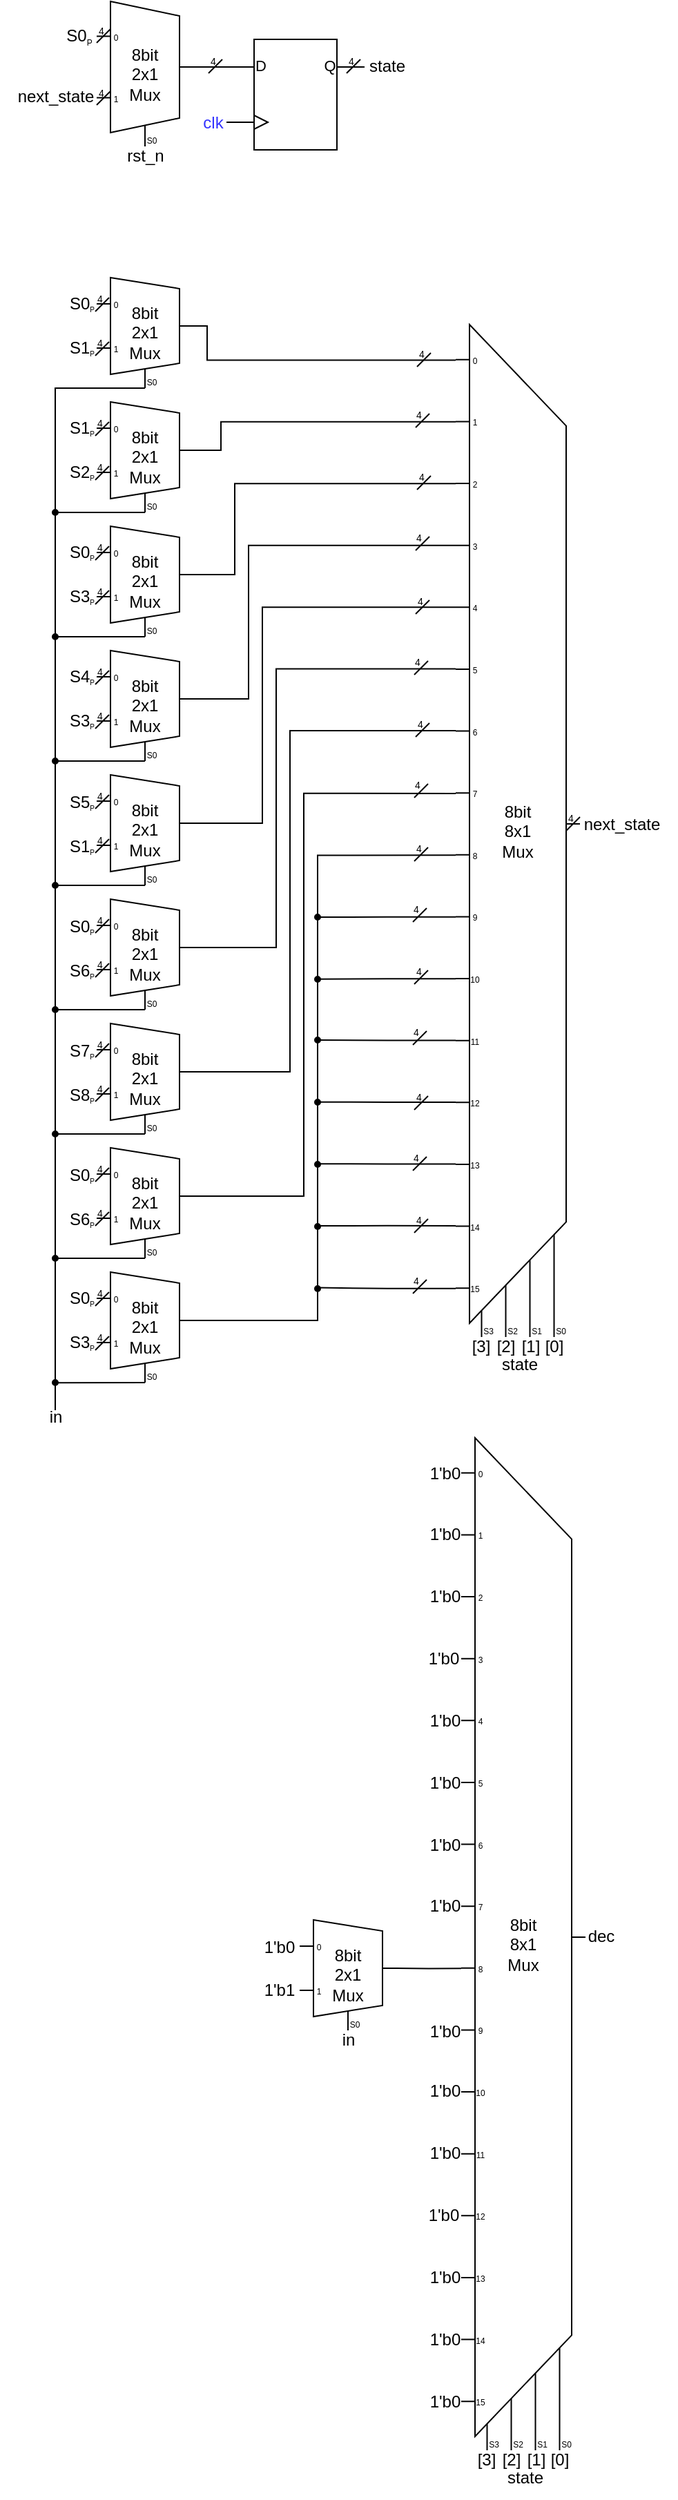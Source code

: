 <mxfile version="24.7.8">
  <diagram name="Page-1" id="MByKMeEt-2IV4hnGMTNG">
    <mxGraphModel dx="2713" dy="1829" grid="1" gridSize="10" guides="1" tooltips="1" connect="1" arrows="1" fold="1" page="1" pageScale="1" pageWidth="827" pageHeight="1169" math="0" shadow="0">
      <root>
        <mxCell id="0" />
        <mxCell id="1" parent="0" />
        <mxCell id="zpII4Fj_1cz_GaKxQMC_-45" value="in" style="text;html=1;align=center;verticalAlign=middle;resizable=0;points=[];autosize=1;strokeColor=none;fillColor=none;" vertex="1" parent="1">
          <mxGeometry x="185" y="1250" width="30" height="30" as="geometry" />
        </mxCell>
        <mxCell id="zpII4Fj_1cz_GaKxQMC_-1" value="" style="verticalLabelPosition=bottom;shadow=0;dashed=0;align=center;html=1;verticalAlign=top;shape=stencil(rVXBjoMgEP0aj7uxEG2vu269N9kfQEuVFIEgte3fL4hNiorauokeeAPz3gwzQwCTukQCByBEtcC5CuBPAECDJEEZ1TDQltKCu9AuGaqwRfQf/t7b0ykl4iOlXNg9tZL8jK/kqLrDhJVYEmWtV4ttwtYj3Afhl0bNB5OcM6Z1EM5qx/Jk184RYaovxXgWmqTCCkuLdopvzurerT5BZIEApK9Q7d+g2r5HdVhAtVkYFUw04ssuTDKUnwvJL+w4KlCa2hiUQneRsauoH/2EHg8rTE5c4gk5J0KprbGJpApkqm9geJgr3mDfjflEux4oYdgb9jIXUyLi9SKWuXBF7NanouvsVbnoRRJNdtC4DPj/+ZzpY417qk4P2rl6VfhmegxRUjBLl2Nmuv4xUp1R1zzty7hSvHKbMHJvYEb4Qu7DIu7tC9wjiQVxod+h796oGEyEFrWvVwv8AQ==);strokeColor=default;strokeWidth=1;fontFamily=Helvetica;fontSize=12;fontColor=default;fillColor=default;noLabel=0;movableLabel=0;" vertex="1" parent="1">
          <mxGeometry x="324" y="267.5" width="100" height="80" as="geometry" />
        </mxCell>
        <mxCell id="zpII4Fj_1cz_GaKxQMC_-2" value="8bit&lt;div&gt;2x1&lt;br&gt;Mux&lt;/div&gt;" style="shadow=0;dashed=0;align=center;html=1;strokeWidth=1;shape=mxgraph.electrical.abstract.mux2;whiteSpace=wrap;strokeColor=default;verticalAlign=middle;fontFamily=Helvetica;fontSize=12;fontColor=default;fillColor=default;" vertex="1" parent="1">
          <mxGeometry x="230" y="240" width="70" height="105" as="geometry" />
        </mxCell>
        <mxCell id="zpII4Fj_1cz_GaKxQMC_-3" style="edgeStyle=orthogonalEdgeStyle;rounded=0;orthogonalLoop=1;jettySize=auto;html=1;exitX=0;exitY=0.25;exitDx=0;exitDy=0;exitPerimeter=0;entryX=1;entryY=0.5;entryDx=0;entryDy=-5;entryPerimeter=0;fontFamily=Helvetica;fontSize=12;fontColor=default;endArrow=none;endFill=0;startArrow=none;startFill=0;" edge="1" parent="1" source="zpII4Fj_1cz_GaKxQMC_-1" target="zpII4Fj_1cz_GaKxQMC_-2">
          <mxGeometry relative="1" as="geometry" />
        </mxCell>
        <mxCell id="zpII4Fj_1cz_GaKxQMC_-4" value="&lt;font color=&quot;#3333ff&quot;&gt;clk&lt;/font&gt;" style="text;html=1;align=center;verticalAlign=middle;resizable=0;points=[];autosize=1;strokeColor=none;fillColor=none;fontFamily=Helvetica;fontSize=12;fontColor=default;" vertex="1" parent="1">
          <mxGeometry x="294" y="313" width="40" height="30" as="geometry" />
        </mxCell>
        <mxCell id="zpII4Fj_1cz_GaKxQMC_-5" value="state" style="text;html=1;align=center;verticalAlign=middle;resizable=0;points=[];autosize=1;strokeColor=none;fillColor=none;fontFamily=Helvetica;fontSize=12;fontColor=default;" vertex="1" parent="1">
          <mxGeometry x="415" y="271.5" width="50" height="30" as="geometry" />
        </mxCell>
        <mxCell id="zpII4Fj_1cz_GaKxQMC_-6" value="rst_n" style="text;html=1;align=center;verticalAlign=middle;resizable=0;points=[];autosize=1;strokeColor=none;fillColor=none;fontFamily=Helvetica;fontSize=12;fontColor=default;" vertex="1" parent="1">
          <mxGeometry x="240" y="336.5" width="50" height="30" as="geometry" />
        </mxCell>
        <mxCell id="zpII4Fj_1cz_GaKxQMC_-7" value="S0&lt;sub&gt;&lt;font style=&quot;font-size: 6px;&quot;&gt;P&lt;/font&gt;&lt;/sub&gt;" style="text;html=1;align=center;verticalAlign=middle;resizable=0;points=[];autosize=1;strokeColor=none;fillColor=none;fontFamily=Helvetica;fontSize=12;fontColor=default;" vertex="1" parent="1">
          <mxGeometry x="197" y="250.5" width="40" height="30" as="geometry" />
        </mxCell>
        <mxCell id="zpII4Fj_1cz_GaKxQMC_-8" value="next_state" style="text;html=1;align=center;verticalAlign=middle;resizable=0;points=[];autosize=1;strokeColor=none;fillColor=none;fontFamily=Helvetica;fontSize=12;fontColor=default;" vertex="1" parent="1">
          <mxGeometry x="160" y="293.5" width="80" height="30" as="geometry" />
        </mxCell>
        <mxCell id="zpII4Fj_1cz_GaKxQMC_-9" value="" style="group" vertex="1" connectable="0" parent="1">
          <mxGeometry x="218" y="244.5" width="30" height="30" as="geometry" />
        </mxCell>
        <mxCell id="zpII4Fj_1cz_GaKxQMC_-10" value="" style="endArrow=none;html=1;rounded=0;fontFamily=Helvetica;fontSize=12;fontColor=default;" edge="1" parent="zpII4Fj_1cz_GaKxQMC_-9">
          <mxGeometry width="50" height="50" relative="1" as="geometry">
            <mxPoint x="12" y="25.5" as="sourcePoint" />
            <mxPoint x="22" y="15.5" as="targetPoint" />
          </mxGeometry>
        </mxCell>
        <mxCell id="zpII4Fj_1cz_GaKxQMC_-11" value="&lt;font style=&quot;font-size: 7px;&quot;&gt;4&lt;/font&gt;" style="text;html=1;align=center;verticalAlign=middle;resizable=1;points=[];autosize=1;strokeColor=none;fillColor=none;fontFamily=Helvetica;fontSize=12;fontColor=default;movable=1;rotatable=1;deletable=1;editable=1;locked=0;connectable=1;" vertex="1" parent="zpII4Fj_1cz_GaKxQMC_-9">
          <mxGeometry width="30" height="30" as="geometry" />
        </mxCell>
        <mxCell id="zpII4Fj_1cz_GaKxQMC_-12" value="" style="group" vertex="1" connectable="0" parent="1">
          <mxGeometry x="218" y="289.5" width="30" height="30" as="geometry" />
        </mxCell>
        <mxCell id="zpII4Fj_1cz_GaKxQMC_-13" value="" style="endArrow=none;html=1;rounded=0;fontFamily=Helvetica;fontSize=12;fontColor=default;" edge="1" parent="zpII4Fj_1cz_GaKxQMC_-12">
          <mxGeometry width="50" height="50" relative="1" as="geometry">
            <mxPoint x="12" y="25.5" as="sourcePoint" />
            <mxPoint x="22" y="15.5" as="targetPoint" />
          </mxGeometry>
        </mxCell>
        <mxCell id="zpII4Fj_1cz_GaKxQMC_-14" value="&lt;font style=&quot;font-size: 7px;&quot;&gt;4&lt;/font&gt;" style="text;html=1;align=center;verticalAlign=middle;resizable=1;points=[];autosize=1;strokeColor=none;fillColor=none;fontFamily=Helvetica;fontSize=12;fontColor=default;movable=1;rotatable=1;deletable=1;editable=1;locked=0;connectable=1;" vertex="1" parent="zpII4Fj_1cz_GaKxQMC_-12">
          <mxGeometry width="30" height="30" as="geometry" />
        </mxCell>
        <mxCell id="zpII4Fj_1cz_GaKxQMC_-15" value="" style="group" vertex="1" connectable="0" parent="1">
          <mxGeometry x="299" y="266.5" width="30" height="30" as="geometry" />
        </mxCell>
        <mxCell id="zpII4Fj_1cz_GaKxQMC_-16" value="" style="endArrow=none;html=1;rounded=0;fontFamily=Helvetica;fontSize=12;fontColor=default;" edge="1" parent="zpII4Fj_1cz_GaKxQMC_-15">
          <mxGeometry width="50" height="50" relative="1" as="geometry">
            <mxPoint x="12" y="25.5" as="sourcePoint" />
            <mxPoint x="22" y="15.5" as="targetPoint" />
          </mxGeometry>
        </mxCell>
        <mxCell id="zpII4Fj_1cz_GaKxQMC_-17" value="&lt;span style=&quot;font-size: 7px;&quot;&gt;4&lt;/span&gt;" style="text;html=1;align=center;verticalAlign=middle;resizable=1;points=[];autosize=1;strokeColor=none;fillColor=none;fontFamily=Helvetica;fontSize=12;fontColor=default;movable=1;rotatable=1;deletable=1;editable=1;locked=0;connectable=1;" vertex="1" parent="zpII4Fj_1cz_GaKxQMC_-15">
          <mxGeometry width="30" height="30" as="geometry" />
        </mxCell>
        <mxCell id="zpII4Fj_1cz_GaKxQMC_-18" value="" style="group" vertex="1" connectable="0" parent="1">
          <mxGeometry x="399" y="266.5" width="30" height="30" as="geometry" />
        </mxCell>
        <mxCell id="zpII4Fj_1cz_GaKxQMC_-19" value="" style="endArrow=none;html=1;rounded=0;fontFamily=Helvetica;fontSize=12;fontColor=default;" edge="1" parent="zpII4Fj_1cz_GaKxQMC_-18">
          <mxGeometry width="50" height="50" relative="1" as="geometry">
            <mxPoint x="12" y="25.5" as="sourcePoint" />
            <mxPoint x="22" y="15.5" as="targetPoint" />
          </mxGeometry>
        </mxCell>
        <mxCell id="zpII4Fj_1cz_GaKxQMC_-20" value="&lt;font style=&quot;font-size: 7px;&quot;&gt;4&lt;/font&gt;" style="text;html=1;align=center;verticalAlign=middle;resizable=1;points=[];autosize=1;strokeColor=none;fillColor=none;fontFamily=Helvetica;fontSize=12;fontColor=default;movable=1;rotatable=1;deletable=1;editable=1;locked=0;connectable=1;" vertex="1" parent="zpII4Fj_1cz_GaKxQMC_-18">
          <mxGeometry width="30" height="30" as="geometry" />
        </mxCell>
        <mxCell id="zpII4Fj_1cz_GaKxQMC_-37" style="edgeStyle=orthogonalEdgeStyle;rounded=0;orthogonalLoop=1;jettySize=auto;html=1;exitX=0.357;exitY=1;exitDx=10;exitDy=0;exitPerimeter=0;endArrow=none;endFill=0;" edge="1" parent="1" source="zpII4Fj_1cz_GaKxQMC_-21">
          <mxGeometry relative="1" as="geometry">
            <mxPoint x="200" y="1260" as="targetPoint" />
            <Array as="points">
              <mxPoint x="200" y="520" />
            </Array>
          </mxGeometry>
        </mxCell>
        <mxCell id="zpII4Fj_1cz_GaKxQMC_-21" value="8bit&lt;div&gt;2x1&lt;br&gt;Mux&lt;/div&gt;" style="shadow=0;dashed=0;align=center;html=1;strokeWidth=1;shape=mxgraph.electrical.abstract.mux2;whiteSpace=wrap;strokeColor=default;verticalAlign=middle;fontFamily=Helvetica;fontSize=12;fontColor=default;fillColor=default;" vertex="1" parent="1">
          <mxGeometry x="230" y="440" width="70" height="80" as="geometry" />
        </mxCell>
        <mxCell id="zpII4Fj_1cz_GaKxQMC_-38" style="rounded=0;orthogonalLoop=1;jettySize=auto;html=1;exitX=0.357;exitY=1;exitDx=10;exitDy=0;exitPerimeter=0;endArrow=none;endFill=0;startArrow=none;startFill=0;" edge="1" parent="1" source="zpII4Fj_1cz_GaKxQMC_-29">
          <mxGeometry relative="1" as="geometry">
            <mxPoint x="200" y="610" as="targetPoint" />
          </mxGeometry>
        </mxCell>
        <mxCell id="zpII4Fj_1cz_GaKxQMC_-29" value="8bit&lt;div&gt;2x1&lt;br&gt;Mux&lt;/div&gt;" style="shadow=0;dashed=0;align=center;html=1;strokeWidth=1;shape=mxgraph.electrical.abstract.mux2;whiteSpace=wrap;strokeColor=default;verticalAlign=middle;fontFamily=Helvetica;fontSize=12;fontColor=default;fillColor=default;" vertex="1" parent="1">
          <mxGeometry x="230" y="530" width="70" height="80" as="geometry" />
        </mxCell>
        <mxCell id="zpII4Fj_1cz_GaKxQMC_-39" style="rounded=0;orthogonalLoop=1;jettySize=auto;html=1;exitX=0.357;exitY=1;exitDx=10;exitDy=0;exitPerimeter=0;endArrow=none;endFill=0;" edge="1" parent="1" source="zpII4Fj_1cz_GaKxQMC_-30">
          <mxGeometry relative="1" as="geometry">
            <mxPoint x="200" y="700" as="targetPoint" />
          </mxGeometry>
        </mxCell>
        <mxCell id="zpII4Fj_1cz_GaKxQMC_-30" value="8bit&lt;div&gt;2x1&lt;br&gt;Mux&lt;/div&gt;" style="shadow=0;dashed=0;align=center;html=1;strokeWidth=1;shape=mxgraph.electrical.abstract.mux2;whiteSpace=wrap;strokeColor=default;verticalAlign=middle;fontFamily=Helvetica;fontSize=12;fontColor=default;fillColor=default;" vertex="1" parent="1">
          <mxGeometry x="230" y="620" width="70" height="80" as="geometry" />
        </mxCell>
        <mxCell id="zpII4Fj_1cz_GaKxQMC_-40" style="rounded=0;orthogonalLoop=1;jettySize=auto;html=1;exitX=0.357;exitY=1;exitDx=10;exitDy=0;exitPerimeter=0;endArrow=none;endFill=0;" edge="1" parent="1" source="zpII4Fj_1cz_GaKxQMC_-31">
          <mxGeometry relative="1" as="geometry">
            <mxPoint x="200" y="790" as="targetPoint" />
          </mxGeometry>
        </mxCell>
        <mxCell id="zpII4Fj_1cz_GaKxQMC_-31" value="8bit&lt;div&gt;2x1&lt;br&gt;Mux&lt;/div&gt;" style="shadow=0;dashed=0;align=center;html=1;strokeWidth=1;shape=mxgraph.electrical.abstract.mux2;whiteSpace=wrap;strokeColor=default;verticalAlign=middle;fontFamily=Helvetica;fontSize=12;fontColor=default;fillColor=default;" vertex="1" parent="1">
          <mxGeometry x="230" y="710" width="70" height="80" as="geometry" />
        </mxCell>
        <mxCell id="zpII4Fj_1cz_GaKxQMC_-41" style="rounded=0;orthogonalLoop=1;jettySize=auto;html=1;exitX=0.357;exitY=1;exitDx=10;exitDy=0;exitPerimeter=0;endArrow=none;endFill=0;" edge="1" parent="1" source="zpII4Fj_1cz_GaKxQMC_-32">
          <mxGeometry relative="1" as="geometry">
            <mxPoint x="200" y="880" as="targetPoint" />
          </mxGeometry>
        </mxCell>
        <mxCell id="zpII4Fj_1cz_GaKxQMC_-32" value="8bit&lt;div&gt;2x1&lt;br&gt;Mux&lt;/div&gt;" style="shadow=0;dashed=0;align=center;html=1;strokeWidth=1;shape=mxgraph.electrical.abstract.mux2;whiteSpace=wrap;strokeColor=default;verticalAlign=middle;fontFamily=Helvetica;fontSize=12;fontColor=default;fillColor=default;" vertex="1" parent="1">
          <mxGeometry x="230" y="800" width="70" height="80" as="geometry" />
        </mxCell>
        <mxCell id="zpII4Fj_1cz_GaKxQMC_-42" style="rounded=0;orthogonalLoop=1;jettySize=auto;html=1;exitX=0.357;exitY=1;exitDx=10;exitDy=0;exitPerimeter=0;endArrow=none;endFill=0;" edge="1" parent="1" source="zpII4Fj_1cz_GaKxQMC_-33">
          <mxGeometry relative="1" as="geometry">
            <mxPoint x="200" y="970" as="targetPoint" />
          </mxGeometry>
        </mxCell>
        <mxCell id="zpII4Fj_1cz_GaKxQMC_-33" value="8bit&lt;div&gt;2x1&lt;br&gt;Mux&lt;/div&gt;" style="shadow=0;dashed=0;align=center;html=1;strokeWidth=1;shape=mxgraph.electrical.abstract.mux2;whiteSpace=wrap;strokeColor=default;verticalAlign=middle;fontFamily=Helvetica;fontSize=12;fontColor=default;fillColor=default;" vertex="1" parent="1">
          <mxGeometry x="230" y="890" width="70" height="80" as="geometry" />
        </mxCell>
        <mxCell id="zpII4Fj_1cz_GaKxQMC_-43" style="rounded=0;orthogonalLoop=1;jettySize=auto;html=1;exitX=0.357;exitY=1;exitDx=10;exitDy=0;exitPerimeter=0;endArrow=none;endFill=0;" edge="1" parent="1" source="zpII4Fj_1cz_GaKxQMC_-34">
          <mxGeometry relative="1" as="geometry">
            <mxPoint x="200" y="1060" as="targetPoint" />
          </mxGeometry>
        </mxCell>
        <mxCell id="zpII4Fj_1cz_GaKxQMC_-34" value="8bit&lt;div&gt;2x1&lt;br&gt;Mux&lt;/div&gt;" style="shadow=0;dashed=0;align=center;html=1;strokeWidth=1;shape=mxgraph.electrical.abstract.mux2;whiteSpace=wrap;strokeColor=default;verticalAlign=middle;fontFamily=Helvetica;fontSize=12;fontColor=default;fillColor=default;" vertex="1" parent="1">
          <mxGeometry x="230" y="980" width="70" height="80" as="geometry" />
        </mxCell>
        <mxCell id="zpII4Fj_1cz_GaKxQMC_-44" style="rounded=0;orthogonalLoop=1;jettySize=auto;html=1;exitX=0.357;exitY=1;exitDx=10;exitDy=0;exitPerimeter=0;endArrow=none;endFill=0;" edge="1" parent="1" source="zpII4Fj_1cz_GaKxQMC_-35">
          <mxGeometry relative="1" as="geometry">
            <mxPoint x="200" y="1150" as="targetPoint" />
          </mxGeometry>
        </mxCell>
        <mxCell id="zpII4Fj_1cz_GaKxQMC_-35" value="8bit&lt;div&gt;2x1&lt;br&gt;Mux&lt;/div&gt;" style="shadow=0;dashed=0;align=center;html=1;strokeWidth=1;shape=mxgraph.electrical.abstract.mux2;whiteSpace=wrap;strokeColor=default;verticalAlign=middle;fontFamily=Helvetica;fontSize=12;fontColor=default;fillColor=default;" vertex="1" parent="1">
          <mxGeometry x="230" y="1070" width="70" height="80" as="geometry" />
        </mxCell>
        <mxCell id="zpII4Fj_1cz_GaKxQMC_-83" style="edgeStyle=orthogonalEdgeStyle;rounded=0;orthogonalLoop=1;jettySize=auto;html=1;exitX=0;exitY=0.581;exitDx=0;exitDy=3;exitPerimeter=0;endArrow=none;endFill=0;" edge="1" parent="1" source="zpII4Fj_1cz_GaKxQMC_-36">
          <mxGeometry relative="1" as="geometry">
            <mxPoint x="390" y="903.034" as="targetPoint" />
          </mxGeometry>
        </mxCell>
        <mxCell id="zpII4Fj_1cz_GaKxQMC_-84" style="edgeStyle=orthogonalEdgeStyle;rounded=0;orthogonalLoop=1;jettySize=auto;html=1;exitX=0;exitY=0.642;exitDx=0;exitDy=3;exitPerimeter=0;endArrow=none;endFill=0;" edge="1" parent="1" source="zpII4Fj_1cz_GaKxQMC_-36">
          <mxGeometry relative="1" as="geometry">
            <mxPoint x="390" y="947.862" as="targetPoint" />
          </mxGeometry>
        </mxCell>
        <mxCell id="zpII4Fj_1cz_GaKxQMC_-86" style="edgeStyle=orthogonalEdgeStyle;rounded=0;orthogonalLoop=1;jettySize=auto;html=1;exitX=0;exitY=0.703;exitDx=0;exitDy=3;exitPerimeter=0;endArrow=none;endFill=0;" edge="1" parent="1" source="zpII4Fj_1cz_GaKxQMC_-36">
          <mxGeometry relative="1" as="geometry">
            <mxPoint x="390" y="992" as="targetPoint" />
          </mxGeometry>
        </mxCell>
        <mxCell id="zpII4Fj_1cz_GaKxQMC_-87" style="edgeStyle=orthogonalEdgeStyle;rounded=0;orthogonalLoop=1;jettySize=auto;html=1;exitX=0;exitY=0.764;exitDx=0;exitDy=3;exitPerimeter=0;endArrow=none;endFill=0;" edge="1" parent="1" source="zpII4Fj_1cz_GaKxQMC_-36">
          <mxGeometry relative="1" as="geometry">
            <mxPoint x="390" y="1036.828" as="targetPoint" />
          </mxGeometry>
        </mxCell>
        <mxCell id="zpII4Fj_1cz_GaKxQMC_-88" style="edgeStyle=orthogonalEdgeStyle;rounded=0;orthogonalLoop=1;jettySize=auto;html=1;exitX=0;exitY=0.825;exitDx=0;exitDy=3;exitPerimeter=0;endArrow=none;endFill=0;" edge="1" parent="1" source="zpII4Fj_1cz_GaKxQMC_-36">
          <mxGeometry relative="1" as="geometry">
            <mxPoint x="390" y="1081.655" as="targetPoint" />
          </mxGeometry>
        </mxCell>
        <mxCell id="zpII4Fj_1cz_GaKxQMC_-89" style="edgeStyle=orthogonalEdgeStyle;rounded=0;orthogonalLoop=1;jettySize=auto;html=1;exitX=0;exitY=0.886;exitDx=0;exitDy=3;exitPerimeter=0;endArrow=none;endFill=0;" edge="1" parent="1" source="zpII4Fj_1cz_GaKxQMC_-36">
          <mxGeometry relative="1" as="geometry">
            <mxPoint x="390" y="1126.483" as="targetPoint" />
          </mxGeometry>
        </mxCell>
        <mxCell id="zpII4Fj_1cz_GaKxQMC_-90" style="edgeStyle=orthogonalEdgeStyle;rounded=0;orthogonalLoop=1;jettySize=auto;html=1;exitX=0;exitY=0.948;exitDx=0;exitDy=3;exitPerimeter=0;endArrow=none;endFill=0;" edge="1" parent="1" source="zpII4Fj_1cz_GaKxQMC_-36">
          <mxGeometry relative="1" as="geometry">
            <mxPoint x="390" y="1171.31" as="targetPoint" />
          </mxGeometry>
        </mxCell>
        <mxCell id="zpII4Fj_1cz_GaKxQMC_-36" value="&lt;div&gt;8bit&lt;/div&gt;8x1&lt;br&gt;Mux" style="shadow=0;dashed=0;align=center;html=1;strokeWidth=1;shape=mxgraph.electrical.abstract.mux2;whiteSpace=wrap;selectorPins=4;overflow=visible;fillOpacity=100;labelPadding=0;noLabel=0;snapToPoint=0;metaEdit=0;backgroundOutline=0;movableLabel=1;comic=0;enumerate=0;" vertex="1" parent="1">
          <mxGeometry x="490" y="474" width="90" height="733" as="geometry" />
        </mxCell>
        <mxCell id="zpII4Fj_1cz_GaKxQMC_-46" value="S0&lt;font style=&quot;font-size: 6px;&quot;&gt;&lt;sub&gt;P&lt;/sub&gt;&lt;/font&gt;" style="text;html=1;align=center;verticalAlign=middle;resizable=0;points=[];autosize=1;strokeColor=none;fillColor=none;" vertex="1" parent="1">
          <mxGeometry x="199" y="444" width="40" height="30" as="geometry" />
        </mxCell>
        <mxCell id="zpII4Fj_1cz_GaKxQMC_-47" value="S1&lt;font style=&quot;font-size: 6px;&quot;&gt;&lt;sub&gt;P&lt;/sub&gt;&lt;/font&gt;" style="text;html=1;align=center;verticalAlign=middle;resizable=0;points=[];autosize=1;strokeColor=none;fillColor=none;" vertex="1" parent="1">
          <mxGeometry x="199" y="476" width="40" height="30" as="geometry" />
        </mxCell>
        <mxCell id="zpII4Fj_1cz_GaKxQMC_-48" value="S1&lt;font style=&quot;font-size: 6px;&quot;&gt;&lt;sub&gt;P&lt;/sub&gt;&lt;/font&gt;" style="text;html=1;align=center;verticalAlign=middle;resizable=0;points=[];autosize=1;strokeColor=none;fillColor=none;" vertex="1" parent="1">
          <mxGeometry x="199" y="534" width="40" height="30" as="geometry" />
        </mxCell>
        <mxCell id="zpII4Fj_1cz_GaKxQMC_-49" value="S2&lt;font style=&quot;font-size: 6px;&quot;&gt;&lt;sub&gt;P&lt;/sub&gt;&lt;/font&gt;" style="text;html=1;align=center;verticalAlign=middle;resizable=0;points=[];autosize=1;strokeColor=none;fillColor=none;" vertex="1" parent="1">
          <mxGeometry x="199" y="566" width="40" height="30" as="geometry" />
        </mxCell>
        <mxCell id="zpII4Fj_1cz_GaKxQMC_-50" value="S0&lt;font style=&quot;font-size: 6px;&quot;&gt;&lt;sub&gt;P&lt;/sub&gt;&lt;/font&gt;" style="text;html=1;align=center;verticalAlign=middle;resizable=0;points=[];autosize=1;strokeColor=none;fillColor=none;" vertex="1" parent="1">
          <mxGeometry x="199" y="624" width="40" height="30" as="geometry" />
        </mxCell>
        <mxCell id="zpII4Fj_1cz_GaKxQMC_-51" value="S3&lt;font style=&quot;font-size: 6px;&quot;&gt;&lt;sub&gt;P&lt;/sub&gt;&lt;/font&gt;" style="text;html=1;align=center;verticalAlign=middle;resizable=0;points=[];autosize=1;strokeColor=none;fillColor=none;" vertex="1" parent="1">
          <mxGeometry x="199" y="656" width="40" height="30" as="geometry" />
        </mxCell>
        <mxCell id="zpII4Fj_1cz_GaKxQMC_-52" value="S4&lt;font style=&quot;font-size: 6px;&quot;&gt;&lt;sub&gt;P&lt;/sub&gt;&lt;/font&gt;" style="text;html=1;align=center;verticalAlign=middle;resizable=0;points=[];autosize=1;strokeColor=none;fillColor=none;" vertex="1" parent="1">
          <mxGeometry x="199" y="714" width="40" height="30" as="geometry" />
        </mxCell>
        <mxCell id="zpII4Fj_1cz_GaKxQMC_-53" value="S3&lt;font style=&quot;font-size: 6px;&quot;&gt;&lt;sub&gt;P&lt;/sub&gt;&lt;/font&gt;" style="text;html=1;align=center;verticalAlign=middle;resizable=0;points=[];autosize=1;strokeColor=none;fillColor=none;" vertex="1" parent="1">
          <mxGeometry x="199" y="746" width="40" height="30" as="geometry" />
        </mxCell>
        <mxCell id="zpII4Fj_1cz_GaKxQMC_-54" value="S5&lt;font style=&quot;font-size: 6px;&quot;&gt;&lt;sub&gt;P&lt;/sub&gt;&lt;/font&gt;" style="text;html=1;align=center;verticalAlign=middle;resizable=0;points=[];autosize=1;strokeColor=none;fillColor=none;" vertex="1" parent="1">
          <mxGeometry x="199" y="805" width="40" height="30" as="geometry" />
        </mxCell>
        <mxCell id="zpII4Fj_1cz_GaKxQMC_-55" value="S1&lt;font style=&quot;font-size: 6px;&quot;&gt;&lt;sub&gt;P&lt;/sub&gt;&lt;/font&gt;" style="text;html=1;align=center;verticalAlign=middle;resizable=0;points=[];autosize=1;strokeColor=none;fillColor=none;" vertex="1" parent="1">
          <mxGeometry x="199" y="837" width="40" height="30" as="geometry" />
        </mxCell>
        <mxCell id="zpII4Fj_1cz_GaKxQMC_-56" value="S0&lt;font style=&quot;font-size: 6px;&quot;&gt;&lt;sub&gt;P&lt;/sub&gt;&lt;/font&gt;" style="text;html=1;align=center;verticalAlign=middle;resizable=0;points=[];autosize=1;strokeColor=none;fillColor=none;" vertex="1" parent="1">
          <mxGeometry x="199" y="895" width="40" height="30" as="geometry" />
        </mxCell>
        <mxCell id="zpII4Fj_1cz_GaKxQMC_-57" value="S6&lt;font style=&quot;font-size: 6px;&quot;&gt;&lt;sub&gt;P&lt;/sub&gt;&lt;/font&gt;" style="text;html=1;align=center;verticalAlign=middle;resizable=0;points=[];autosize=1;strokeColor=none;fillColor=none;" vertex="1" parent="1">
          <mxGeometry x="199" y="927" width="40" height="30" as="geometry" />
        </mxCell>
        <mxCell id="zpII4Fj_1cz_GaKxQMC_-58" value="S7&lt;font style=&quot;font-size: 6px;&quot;&gt;&lt;sub&gt;P&lt;/sub&gt;&lt;/font&gt;" style="text;html=1;align=center;verticalAlign=middle;resizable=0;points=[];autosize=1;strokeColor=none;fillColor=none;" vertex="1" parent="1">
          <mxGeometry x="199" y="985" width="40" height="30" as="geometry" />
        </mxCell>
        <mxCell id="zpII4Fj_1cz_GaKxQMC_-59" value="S8&lt;font style=&quot;font-size: 6px;&quot;&gt;&lt;sub&gt;P&lt;/sub&gt;&lt;/font&gt;" style="text;html=1;align=center;verticalAlign=middle;resizable=0;points=[];autosize=1;strokeColor=none;fillColor=none;" vertex="1" parent="1">
          <mxGeometry x="199" y="1017" width="40" height="30" as="geometry" />
        </mxCell>
        <mxCell id="zpII4Fj_1cz_GaKxQMC_-60" value="S0&lt;font style=&quot;font-size: 6px;&quot;&gt;&lt;sub&gt;P&lt;/sub&gt;&lt;/font&gt;" style="text;html=1;align=center;verticalAlign=middle;resizable=0;points=[];autosize=1;strokeColor=none;fillColor=none;" vertex="1" parent="1">
          <mxGeometry x="199" y="1075" width="40" height="30" as="geometry" />
        </mxCell>
        <mxCell id="zpII4Fj_1cz_GaKxQMC_-61" value="S6&lt;font style=&quot;font-size: 6px;&quot;&gt;&lt;sub&gt;P&lt;/sub&gt;&lt;/font&gt;" style="text;html=1;align=center;verticalAlign=middle;resizable=0;points=[];autosize=1;strokeColor=none;fillColor=none;" vertex="1" parent="1">
          <mxGeometry x="199" y="1107" width="40" height="30" as="geometry" />
        </mxCell>
        <mxCell id="zpII4Fj_1cz_GaKxQMC_-63" style="rounded=0;orthogonalLoop=1;jettySize=auto;html=1;exitX=0.357;exitY=1;exitDx=10;exitDy=0;exitPerimeter=0;endArrow=none;endFill=0;" edge="1" parent="1" source="zpII4Fj_1cz_GaKxQMC_-62">
          <mxGeometry relative="1" as="geometry">
            <mxPoint x="200" y="1240.077" as="targetPoint" />
          </mxGeometry>
        </mxCell>
        <mxCell id="zpII4Fj_1cz_GaKxQMC_-62" value="8bit&lt;div&gt;2x1&lt;br&gt;Mux&lt;/div&gt;" style="shadow=0;dashed=0;align=center;html=1;strokeWidth=1;shape=mxgraph.electrical.abstract.mux2;whiteSpace=wrap;strokeColor=default;verticalAlign=middle;fontFamily=Helvetica;fontSize=12;fontColor=default;fillColor=default;" vertex="1" parent="1">
          <mxGeometry x="230" y="1160" width="70" height="80" as="geometry" />
        </mxCell>
        <mxCell id="zpII4Fj_1cz_GaKxQMC_-64" value="S0&lt;font style=&quot;font-size: 6px;&quot;&gt;&lt;sub&gt;P&lt;/sub&gt;&lt;/font&gt;" style="text;html=1;align=center;verticalAlign=middle;resizable=0;points=[];autosize=1;strokeColor=none;fillColor=none;" vertex="1" parent="1">
          <mxGeometry x="199" y="1164" width="40" height="30" as="geometry" />
        </mxCell>
        <mxCell id="zpII4Fj_1cz_GaKxQMC_-65" value="S3&lt;font style=&quot;font-size: 6px;&quot;&gt;&lt;sub&gt;P&lt;/sub&gt;&lt;/font&gt;" style="text;html=1;align=center;verticalAlign=middle;resizable=0;points=[];autosize=1;strokeColor=none;fillColor=none;" vertex="1" parent="1">
          <mxGeometry x="199" y="1196" width="40" height="30" as="geometry" />
        </mxCell>
        <mxCell id="zpII4Fj_1cz_GaKxQMC_-74" style="edgeStyle=orthogonalEdgeStyle;rounded=0;orthogonalLoop=1;jettySize=auto;html=1;exitX=1;exitY=0.5;exitDx=0;exitDy=-5;exitPerimeter=0;entryX=0;entryY=0.031;entryDx=0;entryDy=3;entryPerimeter=0;endArrow=none;endFill=0;" edge="1" parent="1" source="zpII4Fj_1cz_GaKxQMC_-21" target="zpII4Fj_1cz_GaKxQMC_-36">
          <mxGeometry relative="1" as="geometry">
            <Array as="points">
              <mxPoint x="310" y="475" />
              <mxPoint x="310" y="499" />
            </Array>
          </mxGeometry>
        </mxCell>
        <mxCell id="zpII4Fj_1cz_GaKxQMC_-75" style="edgeStyle=orthogonalEdgeStyle;rounded=0;orthogonalLoop=1;jettySize=auto;html=1;exitX=1;exitY=0.5;exitDx=0;exitDy=-5;exitPerimeter=0;entryX=0;entryY=0.092;entryDx=0;entryDy=3;entryPerimeter=0;endArrow=none;endFill=0;" edge="1" parent="1" source="zpII4Fj_1cz_GaKxQMC_-29" target="zpII4Fj_1cz_GaKxQMC_-36">
          <mxGeometry relative="1" as="geometry">
            <Array as="points">
              <mxPoint x="320" y="565" />
              <mxPoint x="320" y="544" />
            </Array>
          </mxGeometry>
        </mxCell>
        <mxCell id="zpII4Fj_1cz_GaKxQMC_-76" style="edgeStyle=orthogonalEdgeStyle;rounded=0;orthogonalLoop=1;jettySize=auto;html=1;exitX=1;exitY=0.5;exitDx=0;exitDy=-5;exitPerimeter=0;entryX=0;entryY=0.153;entryDx=0;entryDy=3;entryPerimeter=0;endArrow=none;endFill=0;" edge="1" parent="1" source="zpII4Fj_1cz_GaKxQMC_-30" target="zpII4Fj_1cz_GaKxQMC_-36">
          <mxGeometry relative="1" as="geometry">
            <Array as="points">
              <mxPoint x="330" y="655" />
              <mxPoint x="330" y="589" />
            </Array>
          </mxGeometry>
        </mxCell>
        <mxCell id="zpII4Fj_1cz_GaKxQMC_-77" style="edgeStyle=orthogonalEdgeStyle;rounded=0;orthogonalLoop=1;jettySize=auto;html=1;exitX=1;exitY=0.5;exitDx=0;exitDy=-5;exitPerimeter=0;entryX=0;entryY=0.214;entryDx=0;entryDy=3;entryPerimeter=0;endArrow=none;endFill=0;" edge="1" parent="1" source="zpII4Fj_1cz_GaKxQMC_-31" target="zpII4Fj_1cz_GaKxQMC_-36">
          <mxGeometry relative="1" as="geometry">
            <Array as="points">
              <mxPoint x="340" y="745" />
              <mxPoint x="340" y="634" />
            </Array>
          </mxGeometry>
        </mxCell>
        <mxCell id="zpII4Fj_1cz_GaKxQMC_-78" style="edgeStyle=orthogonalEdgeStyle;rounded=0;orthogonalLoop=1;jettySize=auto;html=1;exitX=1;exitY=0.5;exitDx=0;exitDy=-5;exitPerimeter=0;entryX=0;entryY=0.275;entryDx=0;entryDy=3;entryPerimeter=0;endArrow=none;endFill=0;" edge="1" parent="1" source="zpII4Fj_1cz_GaKxQMC_-32" target="zpII4Fj_1cz_GaKxQMC_-36">
          <mxGeometry relative="1" as="geometry">
            <Array as="points">
              <mxPoint x="350" y="835" />
              <mxPoint x="350" y="679" />
            </Array>
          </mxGeometry>
        </mxCell>
        <mxCell id="zpII4Fj_1cz_GaKxQMC_-79" style="edgeStyle=orthogonalEdgeStyle;rounded=0;orthogonalLoop=1;jettySize=auto;html=1;exitX=1;exitY=0.5;exitDx=0;exitDy=-5;exitPerimeter=0;entryX=0;entryY=0.336;entryDx=0;entryDy=3;entryPerimeter=0;endArrow=none;endFill=0;" edge="1" parent="1" source="zpII4Fj_1cz_GaKxQMC_-33" target="zpII4Fj_1cz_GaKxQMC_-36">
          <mxGeometry relative="1" as="geometry">
            <Array as="points">
              <mxPoint x="360" y="925" />
              <mxPoint x="360" y="724" />
            </Array>
          </mxGeometry>
        </mxCell>
        <mxCell id="zpII4Fj_1cz_GaKxQMC_-80" style="edgeStyle=orthogonalEdgeStyle;rounded=0;orthogonalLoop=1;jettySize=auto;html=1;exitX=1;exitY=0.5;exitDx=0;exitDy=-5;exitPerimeter=0;entryX=0;entryY=0.397;entryDx=0;entryDy=3;entryPerimeter=0;endArrow=none;endFill=0;" edge="1" parent="1" source="zpII4Fj_1cz_GaKxQMC_-34" target="zpII4Fj_1cz_GaKxQMC_-36">
          <mxGeometry relative="1" as="geometry">
            <Array as="points">
              <mxPoint x="370" y="1015" />
              <mxPoint x="370" y="768" />
            </Array>
          </mxGeometry>
        </mxCell>
        <mxCell id="zpII4Fj_1cz_GaKxQMC_-81" style="edgeStyle=orthogonalEdgeStyle;rounded=0;orthogonalLoop=1;jettySize=auto;html=1;exitX=1;exitY=0.5;exitDx=0;exitDy=-5;exitPerimeter=0;entryX=0;entryY=0.459;entryDx=0;entryDy=3;entryPerimeter=0;endArrow=none;endFill=0;" edge="1" parent="1" source="zpII4Fj_1cz_GaKxQMC_-35" target="zpII4Fj_1cz_GaKxQMC_-36">
          <mxGeometry relative="1" as="geometry">
            <Array as="points">
              <mxPoint x="380" y="1105" />
              <mxPoint x="380" y="813" />
            </Array>
          </mxGeometry>
        </mxCell>
        <mxCell id="zpII4Fj_1cz_GaKxQMC_-82" style="edgeStyle=orthogonalEdgeStyle;rounded=0;orthogonalLoop=1;jettySize=auto;html=1;exitX=1;exitY=0.5;exitDx=0;exitDy=-5;exitPerimeter=0;entryX=0;entryY=0.52;entryDx=0;entryDy=3;entryPerimeter=0;endArrow=none;endFill=0;" edge="1" parent="1" source="zpII4Fj_1cz_GaKxQMC_-62" target="zpII4Fj_1cz_GaKxQMC_-36">
          <mxGeometry relative="1" as="geometry">
            <Array as="points">
              <mxPoint x="390" y="1195" />
              <mxPoint x="390" y="858" />
            </Array>
          </mxGeometry>
        </mxCell>
        <mxCell id="zpII4Fj_1cz_GaKxQMC_-91" value="" style="ellipse;whiteSpace=wrap;html=1;aspect=fixed;shadow=0;dashed=0;strokeColor=default;strokeWidth=1;align=center;verticalAlign=top;fontFamily=Helvetica;fontSize=12;fontColor=default;fillColor=#000000;" vertex="1" parent="1">
          <mxGeometry x="198" y="1238" width="4" height="4" as="geometry" />
        </mxCell>
        <mxCell id="zpII4Fj_1cz_GaKxQMC_-92" value="" style="ellipse;whiteSpace=wrap;html=1;aspect=fixed;shadow=0;dashed=0;strokeColor=default;strokeWidth=1;align=center;verticalAlign=top;fontFamily=Helvetica;fontSize=12;fontColor=default;fillColor=#000000;" vertex="1" parent="1">
          <mxGeometry x="198" y="1148" width="4" height="4" as="geometry" />
        </mxCell>
        <mxCell id="zpII4Fj_1cz_GaKxQMC_-93" value="" style="ellipse;whiteSpace=wrap;html=1;aspect=fixed;shadow=0;dashed=0;strokeColor=default;strokeWidth=1;align=center;verticalAlign=top;fontFamily=Helvetica;fontSize=12;fontColor=default;fillColor=#000000;" vertex="1" parent="1">
          <mxGeometry x="198" y="1058" width="4" height="4" as="geometry" />
        </mxCell>
        <mxCell id="zpII4Fj_1cz_GaKxQMC_-94" value="" style="ellipse;whiteSpace=wrap;html=1;aspect=fixed;shadow=0;dashed=0;strokeColor=default;strokeWidth=1;align=center;verticalAlign=top;fontFamily=Helvetica;fontSize=12;fontColor=default;fillColor=#000000;" vertex="1" parent="1">
          <mxGeometry x="198" y="968" width="4" height="4" as="geometry" />
        </mxCell>
        <mxCell id="zpII4Fj_1cz_GaKxQMC_-95" value="" style="ellipse;whiteSpace=wrap;html=1;aspect=fixed;shadow=0;dashed=0;strokeColor=default;strokeWidth=1;align=center;verticalAlign=top;fontFamily=Helvetica;fontSize=12;fontColor=default;fillColor=#000000;" vertex="1" parent="1">
          <mxGeometry x="198" y="878" width="4" height="4" as="geometry" />
        </mxCell>
        <mxCell id="zpII4Fj_1cz_GaKxQMC_-96" value="" style="ellipse;whiteSpace=wrap;html=1;aspect=fixed;shadow=0;dashed=0;strokeColor=default;strokeWidth=1;align=center;verticalAlign=top;fontFamily=Helvetica;fontSize=12;fontColor=default;fillColor=#000000;" vertex="1" parent="1">
          <mxGeometry x="198" y="788" width="4" height="4" as="geometry" />
        </mxCell>
        <mxCell id="zpII4Fj_1cz_GaKxQMC_-97" value="" style="ellipse;whiteSpace=wrap;html=1;aspect=fixed;shadow=0;dashed=0;strokeColor=default;strokeWidth=1;align=center;verticalAlign=top;fontFamily=Helvetica;fontSize=12;fontColor=default;fillColor=#000000;" vertex="1" parent="1">
          <mxGeometry x="198" y="698" width="4" height="4" as="geometry" />
        </mxCell>
        <mxCell id="zpII4Fj_1cz_GaKxQMC_-98" value="" style="ellipse;whiteSpace=wrap;html=1;aspect=fixed;shadow=0;dashed=0;strokeColor=default;strokeWidth=1;align=center;verticalAlign=top;fontFamily=Helvetica;fontSize=12;fontColor=default;fillColor=#000000;" vertex="1" parent="1">
          <mxGeometry x="198" y="608" width="4" height="4" as="geometry" />
        </mxCell>
        <mxCell id="zpII4Fj_1cz_GaKxQMC_-99" value="" style="ellipse;whiteSpace=wrap;html=1;aspect=fixed;shadow=0;dashed=0;strokeColor=default;strokeWidth=1;align=center;verticalAlign=top;fontFamily=Helvetica;fontSize=12;fontColor=default;fillColor=#000000;" vertex="1" parent="1">
          <mxGeometry x="388" y="1170" width="4" height="4" as="geometry" />
        </mxCell>
        <mxCell id="zpII4Fj_1cz_GaKxQMC_-100" value="" style="ellipse;whiteSpace=wrap;html=1;aspect=fixed;shadow=0;dashed=0;strokeColor=default;strokeWidth=1;align=center;verticalAlign=top;fontFamily=Helvetica;fontSize=12;fontColor=default;fillColor=#000000;" vertex="1" parent="1">
          <mxGeometry x="388" y="1125" width="4" height="4" as="geometry" />
        </mxCell>
        <mxCell id="zpII4Fj_1cz_GaKxQMC_-101" value="" style="ellipse;whiteSpace=wrap;html=1;aspect=fixed;shadow=0;dashed=0;strokeColor=default;strokeWidth=1;align=center;verticalAlign=top;fontFamily=Helvetica;fontSize=12;fontColor=default;fillColor=#000000;" vertex="1" parent="1">
          <mxGeometry x="388" y="1080" width="4" height="4" as="geometry" />
        </mxCell>
        <mxCell id="zpII4Fj_1cz_GaKxQMC_-102" value="" style="ellipse;whiteSpace=wrap;html=1;aspect=fixed;shadow=0;dashed=0;strokeColor=default;strokeWidth=1;align=center;verticalAlign=top;fontFamily=Helvetica;fontSize=12;fontColor=default;fillColor=#000000;" vertex="1" parent="1">
          <mxGeometry x="388" y="1035" width="4" height="4" as="geometry" />
        </mxCell>
        <mxCell id="zpII4Fj_1cz_GaKxQMC_-103" value="" style="ellipse;whiteSpace=wrap;html=1;aspect=fixed;shadow=0;dashed=0;strokeColor=default;strokeWidth=1;align=center;verticalAlign=top;fontFamily=Helvetica;fontSize=12;fontColor=default;fillColor=#000000;" vertex="1" parent="1">
          <mxGeometry x="388" y="990" width="4" height="4" as="geometry" />
        </mxCell>
        <mxCell id="zpII4Fj_1cz_GaKxQMC_-104" value="" style="ellipse;whiteSpace=wrap;html=1;aspect=fixed;shadow=0;dashed=0;strokeColor=default;strokeWidth=1;align=center;verticalAlign=top;fontFamily=Helvetica;fontSize=12;fontColor=default;fillColor=#000000;" vertex="1" parent="1">
          <mxGeometry x="388" y="946" width="4" height="4" as="geometry" />
        </mxCell>
        <mxCell id="zpII4Fj_1cz_GaKxQMC_-105" value="" style="ellipse;whiteSpace=wrap;html=1;aspect=fixed;shadow=0;dashed=0;strokeColor=default;strokeWidth=1;align=center;verticalAlign=top;fontFamily=Helvetica;fontSize=12;fontColor=default;fillColor=#000000;" vertex="1" parent="1">
          <mxGeometry x="388" y="901" width="4" height="4" as="geometry" />
        </mxCell>
        <mxCell id="zpII4Fj_1cz_GaKxQMC_-106" value="state" style="text;html=1;align=center;verticalAlign=middle;resizable=0;points=[];autosize=1;strokeColor=none;fillColor=none;" vertex="1" parent="1">
          <mxGeometry x="511" y="1212" width="50" height="30" as="geometry" />
        </mxCell>
        <mxCell id="zpII4Fj_1cz_GaKxQMC_-107" value="[0]" style="text;html=1;align=center;verticalAlign=middle;resizable=0;points=[];autosize=1;strokeColor=none;fillColor=none;" vertex="1" parent="1">
          <mxGeometry x="541" y="1199" width="40" height="30" as="geometry" />
        </mxCell>
        <mxCell id="zpII4Fj_1cz_GaKxQMC_-108" value="[1]" style="text;html=1;align=center;verticalAlign=middle;resizable=0;points=[];autosize=1;strokeColor=none;fillColor=none;" vertex="1" parent="1">
          <mxGeometry x="524" y="1199" width="40" height="30" as="geometry" />
        </mxCell>
        <mxCell id="zpII4Fj_1cz_GaKxQMC_-109" value="[2]" style="text;html=1;align=center;verticalAlign=middle;resizable=0;points=[];autosize=1;strokeColor=none;fillColor=none;" vertex="1" parent="1">
          <mxGeometry x="506" y="1199" width="40" height="30" as="geometry" />
        </mxCell>
        <mxCell id="zpII4Fj_1cz_GaKxQMC_-110" value="[3]" style="text;html=1;align=center;verticalAlign=middle;resizable=0;points=[];autosize=1;strokeColor=none;fillColor=none;" vertex="1" parent="1">
          <mxGeometry x="488" y="1199" width="40" height="30" as="geometry" />
        </mxCell>
        <mxCell id="zpII4Fj_1cz_GaKxQMC_-111" value="" style="group" vertex="1" connectable="0" parent="1">
          <mxGeometry x="217" y="439" width="30" height="30" as="geometry" />
        </mxCell>
        <mxCell id="zpII4Fj_1cz_GaKxQMC_-112" value="" style="endArrow=none;html=1;rounded=0;fontFamily=Helvetica;fontSize=12;fontColor=default;" edge="1" parent="zpII4Fj_1cz_GaKxQMC_-111">
          <mxGeometry width="50" height="50" relative="1" as="geometry">
            <mxPoint x="12" y="25.5" as="sourcePoint" />
            <mxPoint x="22" y="15.5" as="targetPoint" />
          </mxGeometry>
        </mxCell>
        <mxCell id="zpII4Fj_1cz_GaKxQMC_-113" value="&lt;font style=&quot;font-size: 7px;&quot;&gt;4&lt;/font&gt;" style="text;html=1;align=center;verticalAlign=middle;resizable=1;points=[];autosize=1;strokeColor=none;fillColor=none;fontFamily=Helvetica;fontSize=12;fontColor=default;movable=1;rotatable=1;deletable=1;editable=1;locked=0;connectable=1;" vertex="1" parent="zpII4Fj_1cz_GaKxQMC_-111">
          <mxGeometry width="30" height="30" as="geometry" />
        </mxCell>
        <mxCell id="zpII4Fj_1cz_GaKxQMC_-114" value="" style="group" vertex="1" connectable="0" parent="1">
          <mxGeometry x="217" y="471" width="30" height="30" as="geometry" />
        </mxCell>
        <mxCell id="zpII4Fj_1cz_GaKxQMC_-115" value="" style="endArrow=none;html=1;rounded=0;fontFamily=Helvetica;fontSize=12;fontColor=default;" edge="1" parent="zpII4Fj_1cz_GaKxQMC_-114">
          <mxGeometry width="50" height="50" relative="1" as="geometry">
            <mxPoint x="12" y="25.5" as="sourcePoint" />
            <mxPoint x="22" y="15.5" as="targetPoint" />
          </mxGeometry>
        </mxCell>
        <mxCell id="zpII4Fj_1cz_GaKxQMC_-116" value="&lt;font style=&quot;font-size: 7px;&quot;&gt;4&lt;/font&gt;" style="text;html=1;align=center;verticalAlign=middle;resizable=1;points=[];autosize=1;strokeColor=none;fillColor=none;fontFamily=Helvetica;fontSize=12;fontColor=default;movable=1;rotatable=1;deletable=1;editable=1;locked=0;connectable=1;" vertex="1" parent="zpII4Fj_1cz_GaKxQMC_-114">
          <mxGeometry width="30" height="30" as="geometry" />
        </mxCell>
        <mxCell id="zpII4Fj_1cz_GaKxQMC_-117" value="" style="group" vertex="1" connectable="0" parent="1">
          <mxGeometry x="217" y="529" width="30" height="30" as="geometry" />
        </mxCell>
        <mxCell id="zpII4Fj_1cz_GaKxQMC_-118" value="" style="endArrow=none;html=1;rounded=0;fontFamily=Helvetica;fontSize=12;fontColor=default;" edge="1" parent="zpII4Fj_1cz_GaKxQMC_-117">
          <mxGeometry width="50" height="50" relative="1" as="geometry">
            <mxPoint x="12" y="25.5" as="sourcePoint" />
            <mxPoint x="22" y="15.5" as="targetPoint" />
          </mxGeometry>
        </mxCell>
        <mxCell id="zpII4Fj_1cz_GaKxQMC_-119" value="&lt;font style=&quot;font-size: 7px;&quot;&gt;4&lt;/font&gt;" style="text;html=1;align=center;verticalAlign=middle;resizable=1;points=[];autosize=1;strokeColor=none;fillColor=none;fontFamily=Helvetica;fontSize=12;fontColor=default;movable=1;rotatable=1;deletable=1;editable=1;locked=0;connectable=1;" vertex="1" parent="zpII4Fj_1cz_GaKxQMC_-117">
          <mxGeometry width="30" height="30" as="geometry" />
        </mxCell>
        <mxCell id="zpII4Fj_1cz_GaKxQMC_-120" value="" style="group" vertex="1" connectable="0" parent="1">
          <mxGeometry x="217" y="561" width="30" height="30" as="geometry" />
        </mxCell>
        <mxCell id="zpII4Fj_1cz_GaKxQMC_-121" value="" style="endArrow=none;html=1;rounded=0;fontFamily=Helvetica;fontSize=12;fontColor=default;" edge="1" parent="zpII4Fj_1cz_GaKxQMC_-120">
          <mxGeometry width="50" height="50" relative="1" as="geometry">
            <mxPoint x="12" y="25.5" as="sourcePoint" />
            <mxPoint x="22" y="15.5" as="targetPoint" />
          </mxGeometry>
        </mxCell>
        <mxCell id="zpII4Fj_1cz_GaKxQMC_-122" value="&lt;font style=&quot;font-size: 7px;&quot;&gt;4&lt;/font&gt;" style="text;html=1;align=center;verticalAlign=middle;resizable=1;points=[];autosize=1;strokeColor=none;fillColor=none;fontFamily=Helvetica;fontSize=12;fontColor=default;movable=1;rotatable=1;deletable=1;editable=1;locked=0;connectable=1;" vertex="1" parent="zpII4Fj_1cz_GaKxQMC_-120">
          <mxGeometry width="30" height="30" as="geometry" />
        </mxCell>
        <mxCell id="zpII4Fj_1cz_GaKxQMC_-123" value="" style="group" vertex="1" connectable="0" parent="1">
          <mxGeometry x="217" y="619" width="30" height="30" as="geometry" />
        </mxCell>
        <mxCell id="zpII4Fj_1cz_GaKxQMC_-124" value="" style="endArrow=none;html=1;rounded=0;fontFamily=Helvetica;fontSize=12;fontColor=default;" edge="1" parent="zpII4Fj_1cz_GaKxQMC_-123">
          <mxGeometry width="50" height="50" relative="1" as="geometry">
            <mxPoint x="12" y="25.5" as="sourcePoint" />
            <mxPoint x="22" y="15.5" as="targetPoint" />
          </mxGeometry>
        </mxCell>
        <mxCell id="zpII4Fj_1cz_GaKxQMC_-125" value="&lt;font style=&quot;font-size: 7px;&quot;&gt;4&lt;/font&gt;" style="text;html=1;align=center;verticalAlign=middle;resizable=1;points=[];autosize=1;strokeColor=none;fillColor=none;fontFamily=Helvetica;fontSize=12;fontColor=default;movable=1;rotatable=1;deletable=1;editable=1;locked=0;connectable=1;" vertex="1" parent="zpII4Fj_1cz_GaKxQMC_-123">
          <mxGeometry width="30" height="30" as="geometry" />
        </mxCell>
        <mxCell id="zpII4Fj_1cz_GaKxQMC_-126" value="" style="group" vertex="1" connectable="0" parent="1">
          <mxGeometry x="217" y="651" width="30" height="30" as="geometry" />
        </mxCell>
        <mxCell id="zpII4Fj_1cz_GaKxQMC_-127" value="" style="endArrow=none;html=1;rounded=0;fontFamily=Helvetica;fontSize=12;fontColor=default;" edge="1" parent="zpII4Fj_1cz_GaKxQMC_-126">
          <mxGeometry width="50" height="50" relative="1" as="geometry">
            <mxPoint x="12" y="25.5" as="sourcePoint" />
            <mxPoint x="22" y="15.5" as="targetPoint" />
          </mxGeometry>
        </mxCell>
        <mxCell id="zpII4Fj_1cz_GaKxQMC_-128" value="&lt;font style=&quot;font-size: 7px;&quot;&gt;4&lt;/font&gt;" style="text;html=1;align=center;verticalAlign=middle;resizable=1;points=[];autosize=1;strokeColor=none;fillColor=none;fontFamily=Helvetica;fontSize=12;fontColor=default;movable=1;rotatable=1;deletable=1;editable=1;locked=0;connectable=1;" vertex="1" parent="zpII4Fj_1cz_GaKxQMC_-126">
          <mxGeometry width="30" height="30" as="geometry" />
        </mxCell>
        <mxCell id="zpII4Fj_1cz_GaKxQMC_-129" value="" style="group" vertex="1" connectable="0" parent="1">
          <mxGeometry x="217" y="709" width="30" height="30" as="geometry" />
        </mxCell>
        <mxCell id="zpII4Fj_1cz_GaKxQMC_-130" value="" style="endArrow=none;html=1;rounded=0;fontFamily=Helvetica;fontSize=12;fontColor=default;" edge="1" parent="zpII4Fj_1cz_GaKxQMC_-129">
          <mxGeometry width="50" height="50" relative="1" as="geometry">
            <mxPoint x="12" y="25.5" as="sourcePoint" />
            <mxPoint x="22" y="15.5" as="targetPoint" />
          </mxGeometry>
        </mxCell>
        <mxCell id="zpII4Fj_1cz_GaKxQMC_-131" value="&lt;font style=&quot;font-size: 7px;&quot;&gt;4&lt;/font&gt;" style="text;html=1;align=center;verticalAlign=middle;resizable=1;points=[];autosize=1;strokeColor=none;fillColor=none;fontFamily=Helvetica;fontSize=12;fontColor=default;movable=1;rotatable=1;deletable=1;editable=1;locked=0;connectable=1;" vertex="1" parent="zpII4Fj_1cz_GaKxQMC_-129">
          <mxGeometry width="30" height="30" as="geometry" />
        </mxCell>
        <mxCell id="zpII4Fj_1cz_GaKxQMC_-132" value="" style="group" vertex="1" connectable="0" parent="1">
          <mxGeometry x="217" y="741" width="30" height="30" as="geometry" />
        </mxCell>
        <mxCell id="zpII4Fj_1cz_GaKxQMC_-133" value="" style="endArrow=none;html=1;rounded=0;fontFamily=Helvetica;fontSize=12;fontColor=default;" edge="1" parent="zpII4Fj_1cz_GaKxQMC_-132">
          <mxGeometry width="50" height="50" relative="1" as="geometry">
            <mxPoint x="12" y="25.5" as="sourcePoint" />
            <mxPoint x="22" y="15.5" as="targetPoint" />
          </mxGeometry>
        </mxCell>
        <mxCell id="zpII4Fj_1cz_GaKxQMC_-134" value="&lt;font style=&quot;font-size: 7px;&quot;&gt;4&lt;/font&gt;" style="text;html=1;align=center;verticalAlign=middle;resizable=1;points=[];autosize=1;strokeColor=none;fillColor=none;fontFamily=Helvetica;fontSize=12;fontColor=default;movable=1;rotatable=1;deletable=1;editable=1;locked=0;connectable=1;" vertex="1" parent="zpII4Fj_1cz_GaKxQMC_-132">
          <mxGeometry width="30" height="30" as="geometry" />
        </mxCell>
        <mxCell id="zpII4Fj_1cz_GaKxQMC_-135" value="" style="group" vertex="1" connectable="0" parent="1">
          <mxGeometry x="217" y="799" width="30" height="30" as="geometry" />
        </mxCell>
        <mxCell id="zpII4Fj_1cz_GaKxQMC_-136" value="" style="endArrow=none;html=1;rounded=0;fontFamily=Helvetica;fontSize=12;fontColor=default;" edge="1" parent="zpII4Fj_1cz_GaKxQMC_-135">
          <mxGeometry width="50" height="50" relative="1" as="geometry">
            <mxPoint x="12" y="25.5" as="sourcePoint" />
            <mxPoint x="22" y="15.5" as="targetPoint" />
          </mxGeometry>
        </mxCell>
        <mxCell id="zpII4Fj_1cz_GaKxQMC_-137" value="&lt;font style=&quot;font-size: 7px;&quot;&gt;4&lt;/font&gt;" style="text;html=1;align=center;verticalAlign=middle;resizable=1;points=[];autosize=1;strokeColor=none;fillColor=none;fontFamily=Helvetica;fontSize=12;fontColor=default;movable=1;rotatable=1;deletable=1;editable=1;locked=0;connectable=1;" vertex="1" parent="zpII4Fj_1cz_GaKxQMC_-135">
          <mxGeometry width="30" height="30" as="geometry" />
        </mxCell>
        <mxCell id="zpII4Fj_1cz_GaKxQMC_-138" value="" style="group" vertex="1" connectable="0" parent="1">
          <mxGeometry x="217" y="831" width="30" height="30" as="geometry" />
        </mxCell>
        <mxCell id="zpII4Fj_1cz_GaKxQMC_-139" value="" style="endArrow=none;html=1;rounded=0;fontFamily=Helvetica;fontSize=12;fontColor=default;" edge="1" parent="zpII4Fj_1cz_GaKxQMC_-138">
          <mxGeometry width="50" height="50" relative="1" as="geometry">
            <mxPoint x="12" y="25.5" as="sourcePoint" />
            <mxPoint x="22" y="15.5" as="targetPoint" />
          </mxGeometry>
        </mxCell>
        <mxCell id="zpII4Fj_1cz_GaKxQMC_-140" value="&lt;font style=&quot;font-size: 7px;&quot;&gt;4&lt;/font&gt;" style="text;html=1;align=center;verticalAlign=middle;resizable=1;points=[];autosize=1;strokeColor=none;fillColor=none;fontFamily=Helvetica;fontSize=12;fontColor=default;movable=1;rotatable=1;deletable=1;editable=1;locked=0;connectable=1;" vertex="1" parent="zpII4Fj_1cz_GaKxQMC_-138">
          <mxGeometry width="30" height="30" as="geometry" />
        </mxCell>
        <mxCell id="zpII4Fj_1cz_GaKxQMC_-141" value="" style="group" vertex="1" connectable="0" parent="1">
          <mxGeometry x="217" y="889" width="30" height="30" as="geometry" />
        </mxCell>
        <mxCell id="zpII4Fj_1cz_GaKxQMC_-142" value="" style="endArrow=none;html=1;rounded=0;fontFamily=Helvetica;fontSize=12;fontColor=default;" edge="1" parent="zpII4Fj_1cz_GaKxQMC_-141">
          <mxGeometry width="50" height="50" relative="1" as="geometry">
            <mxPoint x="12" y="25.5" as="sourcePoint" />
            <mxPoint x="22" y="15.5" as="targetPoint" />
          </mxGeometry>
        </mxCell>
        <mxCell id="zpII4Fj_1cz_GaKxQMC_-143" value="&lt;font style=&quot;font-size: 7px;&quot;&gt;4&lt;/font&gt;" style="text;html=1;align=center;verticalAlign=middle;resizable=1;points=[];autosize=1;strokeColor=none;fillColor=none;fontFamily=Helvetica;fontSize=12;fontColor=default;movable=1;rotatable=1;deletable=1;editable=1;locked=0;connectable=1;" vertex="1" parent="zpII4Fj_1cz_GaKxQMC_-141">
          <mxGeometry width="30" height="30" as="geometry" />
        </mxCell>
        <mxCell id="zpII4Fj_1cz_GaKxQMC_-144" value="" style="group" vertex="1" connectable="0" parent="1">
          <mxGeometry x="217" y="921" width="30" height="30" as="geometry" />
        </mxCell>
        <mxCell id="zpII4Fj_1cz_GaKxQMC_-145" value="" style="endArrow=none;html=1;rounded=0;fontFamily=Helvetica;fontSize=12;fontColor=default;" edge="1" parent="zpII4Fj_1cz_GaKxQMC_-144">
          <mxGeometry width="50" height="50" relative="1" as="geometry">
            <mxPoint x="12" y="25.5" as="sourcePoint" />
            <mxPoint x="22" y="15.5" as="targetPoint" />
          </mxGeometry>
        </mxCell>
        <mxCell id="zpII4Fj_1cz_GaKxQMC_-146" value="&lt;font style=&quot;font-size: 7px;&quot;&gt;4&lt;/font&gt;" style="text;html=1;align=center;verticalAlign=middle;resizable=1;points=[];autosize=1;strokeColor=none;fillColor=none;fontFamily=Helvetica;fontSize=12;fontColor=default;movable=1;rotatable=1;deletable=1;editable=1;locked=0;connectable=1;" vertex="1" parent="zpII4Fj_1cz_GaKxQMC_-144">
          <mxGeometry width="30" height="30" as="geometry" />
        </mxCell>
        <mxCell id="zpII4Fj_1cz_GaKxQMC_-147" value="" style="group" vertex="1" connectable="0" parent="1">
          <mxGeometry x="217" y="979" width="30" height="30" as="geometry" />
        </mxCell>
        <mxCell id="zpII4Fj_1cz_GaKxQMC_-148" value="" style="endArrow=none;html=1;rounded=0;fontFamily=Helvetica;fontSize=12;fontColor=default;" edge="1" parent="zpII4Fj_1cz_GaKxQMC_-147">
          <mxGeometry width="50" height="50" relative="1" as="geometry">
            <mxPoint x="12" y="25.5" as="sourcePoint" />
            <mxPoint x="22" y="15.5" as="targetPoint" />
          </mxGeometry>
        </mxCell>
        <mxCell id="zpII4Fj_1cz_GaKxQMC_-149" value="&lt;font style=&quot;font-size: 7px;&quot;&gt;4&lt;/font&gt;" style="text;html=1;align=center;verticalAlign=middle;resizable=1;points=[];autosize=1;strokeColor=none;fillColor=none;fontFamily=Helvetica;fontSize=12;fontColor=default;movable=1;rotatable=1;deletable=1;editable=1;locked=0;connectable=1;" vertex="1" parent="zpII4Fj_1cz_GaKxQMC_-147">
          <mxGeometry width="30" height="30" as="geometry" />
        </mxCell>
        <mxCell id="zpII4Fj_1cz_GaKxQMC_-150" value="" style="group" vertex="1" connectable="0" parent="1">
          <mxGeometry x="217" y="1011" width="30" height="30" as="geometry" />
        </mxCell>
        <mxCell id="zpII4Fj_1cz_GaKxQMC_-151" value="" style="endArrow=none;html=1;rounded=0;fontFamily=Helvetica;fontSize=12;fontColor=default;" edge="1" parent="zpII4Fj_1cz_GaKxQMC_-150">
          <mxGeometry width="50" height="50" relative="1" as="geometry">
            <mxPoint x="12" y="25.5" as="sourcePoint" />
            <mxPoint x="22" y="15.5" as="targetPoint" />
          </mxGeometry>
        </mxCell>
        <mxCell id="zpII4Fj_1cz_GaKxQMC_-152" value="&lt;font style=&quot;font-size: 7px;&quot;&gt;4&lt;/font&gt;" style="text;html=1;align=center;verticalAlign=middle;resizable=1;points=[];autosize=1;strokeColor=none;fillColor=none;fontFamily=Helvetica;fontSize=12;fontColor=default;movable=1;rotatable=1;deletable=1;editable=1;locked=0;connectable=1;" vertex="1" parent="zpII4Fj_1cz_GaKxQMC_-150">
          <mxGeometry width="30" height="30" as="geometry" />
        </mxCell>
        <mxCell id="zpII4Fj_1cz_GaKxQMC_-153" value="" style="group" vertex="1" connectable="0" parent="1">
          <mxGeometry x="217" y="1069" width="30" height="30" as="geometry" />
        </mxCell>
        <mxCell id="zpII4Fj_1cz_GaKxQMC_-154" value="" style="endArrow=none;html=1;rounded=0;fontFamily=Helvetica;fontSize=12;fontColor=default;" edge="1" parent="zpII4Fj_1cz_GaKxQMC_-153">
          <mxGeometry width="50" height="50" relative="1" as="geometry">
            <mxPoint x="12" y="25.5" as="sourcePoint" />
            <mxPoint x="22" y="15.5" as="targetPoint" />
          </mxGeometry>
        </mxCell>
        <mxCell id="zpII4Fj_1cz_GaKxQMC_-155" value="&lt;font style=&quot;font-size: 7px;&quot;&gt;4&lt;/font&gt;" style="text;html=1;align=center;verticalAlign=middle;resizable=1;points=[];autosize=1;strokeColor=none;fillColor=none;fontFamily=Helvetica;fontSize=12;fontColor=default;movable=1;rotatable=1;deletable=1;editable=1;locked=0;connectable=1;" vertex="1" parent="zpII4Fj_1cz_GaKxQMC_-153">
          <mxGeometry width="30" height="30" as="geometry" />
        </mxCell>
        <mxCell id="zpII4Fj_1cz_GaKxQMC_-156" value="" style="group" vertex="1" connectable="0" parent="1">
          <mxGeometry x="217" y="1101" width="30" height="30" as="geometry" />
        </mxCell>
        <mxCell id="zpII4Fj_1cz_GaKxQMC_-157" value="" style="endArrow=none;html=1;rounded=0;fontFamily=Helvetica;fontSize=12;fontColor=default;" edge="1" parent="zpII4Fj_1cz_GaKxQMC_-156">
          <mxGeometry width="50" height="50" relative="1" as="geometry">
            <mxPoint x="12" y="25.5" as="sourcePoint" />
            <mxPoint x="22" y="15.5" as="targetPoint" />
          </mxGeometry>
        </mxCell>
        <mxCell id="zpII4Fj_1cz_GaKxQMC_-158" value="&lt;font style=&quot;font-size: 7px;&quot;&gt;4&lt;/font&gt;" style="text;html=1;align=center;verticalAlign=middle;resizable=1;points=[];autosize=1;strokeColor=none;fillColor=none;fontFamily=Helvetica;fontSize=12;fontColor=default;movable=1;rotatable=1;deletable=1;editable=1;locked=0;connectable=1;" vertex="1" parent="zpII4Fj_1cz_GaKxQMC_-156">
          <mxGeometry width="30" height="30" as="geometry" />
        </mxCell>
        <mxCell id="zpII4Fj_1cz_GaKxQMC_-159" value="" style="group" vertex="1" connectable="0" parent="1">
          <mxGeometry x="217" y="1159" width="30" height="30" as="geometry" />
        </mxCell>
        <mxCell id="zpII4Fj_1cz_GaKxQMC_-160" value="" style="endArrow=none;html=1;rounded=0;fontFamily=Helvetica;fontSize=12;fontColor=default;" edge="1" parent="zpII4Fj_1cz_GaKxQMC_-159">
          <mxGeometry width="50" height="50" relative="1" as="geometry">
            <mxPoint x="12" y="25.5" as="sourcePoint" />
            <mxPoint x="22" y="15.5" as="targetPoint" />
          </mxGeometry>
        </mxCell>
        <mxCell id="zpII4Fj_1cz_GaKxQMC_-161" value="&lt;font style=&quot;font-size: 7px;&quot;&gt;4&lt;/font&gt;" style="text;html=1;align=center;verticalAlign=middle;resizable=1;points=[];autosize=1;strokeColor=none;fillColor=none;fontFamily=Helvetica;fontSize=12;fontColor=default;movable=1;rotatable=1;deletable=1;editable=1;locked=0;connectable=1;" vertex="1" parent="zpII4Fj_1cz_GaKxQMC_-159">
          <mxGeometry width="30" height="30" as="geometry" />
        </mxCell>
        <mxCell id="zpII4Fj_1cz_GaKxQMC_-162" value="" style="group" vertex="1" connectable="0" parent="1">
          <mxGeometry x="217" y="1191" width="30" height="30" as="geometry" />
        </mxCell>
        <mxCell id="zpII4Fj_1cz_GaKxQMC_-163" value="" style="endArrow=none;html=1;rounded=0;fontFamily=Helvetica;fontSize=12;fontColor=default;" edge="1" parent="zpII4Fj_1cz_GaKxQMC_-162">
          <mxGeometry width="50" height="50" relative="1" as="geometry">
            <mxPoint x="12" y="25.5" as="sourcePoint" />
            <mxPoint x="22" y="15.5" as="targetPoint" />
          </mxGeometry>
        </mxCell>
        <mxCell id="zpII4Fj_1cz_GaKxQMC_-164" value="&lt;font style=&quot;font-size: 7px;&quot;&gt;4&lt;/font&gt;" style="text;html=1;align=center;verticalAlign=middle;resizable=1;points=[];autosize=1;strokeColor=none;fillColor=none;fontFamily=Helvetica;fontSize=12;fontColor=default;movable=1;rotatable=1;deletable=1;editable=1;locked=0;connectable=1;" vertex="1" parent="zpII4Fj_1cz_GaKxQMC_-162">
          <mxGeometry width="30" height="30" as="geometry" />
        </mxCell>
        <mxCell id="zpII4Fj_1cz_GaKxQMC_-165" value="" style="group" vertex="1" connectable="0" parent="1">
          <mxGeometry x="450" y="479" width="30" height="30" as="geometry" />
        </mxCell>
        <mxCell id="zpII4Fj_1cz_GaKxQMC_-166" value="" style="endArrow=none;html=1;rounded=0;fontFamily=Helvetica;fontSize=12;fontColor=default;" edge="1" parent="zpII4Fj_1cz_GaKxQMC_-165">
          <mxGeometry width="50" height="50" relative="1" as="geometry">
            <mxPoint x="12" y="25.5" as="sourcePoint" />
            <mxPoint x="22" y="15.5" as="targetPoint" />
          </mxGeometry>
        </mxCell>
        <mxCell id="zpII4Fj_1cz_GaKxQMC_-167" value="&lt;span style=&quot;font-size: 7px;&quot;&gt;4&lt;/span&gt;" style="text;html=1;align=center;verticalAlign=middle;resizable=1;points=[];autosize=1;strokeColor=none;fillColor=none;fontFamily=Helvetica;fontSize=12;fontColor=default;movable=1;rotatable=1;deletable=1;editable=1;locked=0;connectable=1;" vertex="1" parent="zpII4Fj_1cz_GaKxQMC_-165">
          <mxGeometry width="30" height="30" as="geometry" />
        </mxCell>
        <mxCell id="zpII4Fj_1cz_GaKxQMC_-168" value="" style="group" vertex="1" connectable="0" parent="1">
          <mxGeometry x="449" y="523" width="30" height="30" as="geometry" />
        </mxCell>
        <mxCell id="zpII4Fj_1cz_GaKxQMC_-169" value="" style="endArrow=none;html=1;rounded=0;fontFamily=Helvetica;fontSize=12;fontColor=default;" edge="1" parent="zpII4Fj_1cz_GaKxQMC_-168">
          <mxGeometry width="50" height="50" relative="1" as="geometry">
            <mxPoint x="12" y="25.5" as="sourcePoint" />
            <mxPoint x="22" y="15.5" as="targetPoint" />
          </mxGeometry>
        </mxCell>
        <mxCell id="zpII4Fj_1cz_GaKxQMC_-170" value="&lt;span style=&quot;font-size: 7px;&quot;&gt;4&lt;/span&gt;" style="text;html=1;align=center;verticalAlign=middle;resizable=1;points=[];autosize=1;strokeColor=none;fillColor=none;fontFamily=Helvetica;fontSize=12;fontColor=default;movable=1;rotatable=1;deletable=1;editable=1;locked=0;connectable=1;" vertex="1" parent="zpII4Fj_1cz_GaKxQMC_-168">
          <mxGeometry x="-1" width="30" height="30" as="geometry" />
        </mxCell>
        <mxCell id="zpII4Fj_1cz_GaKxQMC_-171" value="" style="group" vertex="1" connectable="0" parent="1">
          <mxGeometry x="450" y="568" width="30" height="30" as="geometry" />
        </mxCell>
        <mxCell id="zpII4Fj_1cz_GaKxQMC_-172" value="" style="endArrow=none;html=1;rounded=0;fontFamily=Helvetica;fontSize=12;fontColor=default;" edge="1" parent="zpII4Fj_1cz_GaKxQMC_-171">
          <mxGeometry width="50" height="50" relative="1" as="geometry">
            <mxPoint x="12" y="25.5" as="sourcePoint" />
            <mxPoint x="22" y="15.5" as="targetPoint" />
          </mxGeometry>
        </mxCell>
        <mxCell id="zpII4Fj_1cz_GaKxQMC_-173" value="&lt;span style=&quot;font-size: 7px;&quot;&gt;4&lt;/span&gt;" style="text;html=1;align=center;verticalAlign=middle;resizable=1;points=[];autosize=1;strokeColor=none;fillColor=none;fontFamily=Helvetica;fontSize=12;fontColor=default;movable=1;rotatable=1;deletable=1;editable=1;locked=0;connectable=1;" vertex="1" parent="zpII4Fj_1cz_GaKxQMC_-171">
          <mxGeometry width="30" height="30" as="geometry" />
        </mxCell>
        <mxCell id="zpII4Fj_1cz_GaKxQMC_-174" value="" style="group" vertex="1" connectable="0" parent="1">
          <mxGeometry x="449" y="612" width="30" height="30" as="geometry" />
        </mxCell>
        <mxCell id="zpII4Fj_1cz_GaKxQMC_-175" value="" style="endArrow=none;html=1;rounded=0;fontFamily=Helvetica;fontSize=12;fontColor=default;" edge="1" parent="zpII4Fj_1cz_GaKxQMC_-174">
          <mxGeometry width="50" height="50" relative="1" as="geometry">
            <mxPoint x="12" y="25.5" as="sourcePoint" />
            <mxPoint x="22" y="15.5" as="targetPoint" />
          </mxGeometry>
        </mxCell>
        <mxCell id="zpII4Fj_1cz_GaKxQMC_-176" value="&lt;span style=&quot;font-size: 7px;&quot;&gt;4&lt;/span&gt;" style="text;html=1;align=center;verticalAlign=middle;resizable=1;points=[];autosize=1;strokeColor=none;fillColor=none;fontFamily=Helvetica;fontSize=12;fontColor=default;movable=1;rotatable=1;deletable=1;editable=1;locked=0;connectable=1;" vertex="1" parent="zpII4Fj_1cz_GaKxQMC_-174">
          <mxGeometry x="-1" width="30" height="30" as="geometry" />
        </mxCell>
        <mxCell id="zpII4Fj_1cz_GaKxQMC_-177" value="" style="group" vertex="1" connectable="0" parent="1">
          <mxGeometry x="449" y="658" width="30" height="30" as="geometry" />
        </mxCell>
        <mxCell id="zpII4Fj_1cz_GaKxQMC_-178" value="" style="endArrow=none;html=1;rounded=0;fontFamily=Helvetica;fontSize=12;fontColor=default;" edge="1" parent="zpII4Fj_1cz_GaKxQMC_-177">
          <mxGeometry width="50" height="50" relative="1" as="geometry">
            <mxPoint x="12" y="25.5" as="sourcePoint" />
            <mxPoint x="22" y="15.5" as="targetPoint" />
          </mxGeometry>
        </mxCell>
        <mxCell id="zpII4Fj_1cz_GaKxQMC_-179" value="&lt;span style=&quot;font-size: 7px;&quot;&gt;4&lt;/span&gt;" style="text;html=1;align=center;verticalAlign=middle;resizable=1;points=[];autosize=1;strokeColor=none;fillColor=none;fontFamily=Helvetica;fontSize=12;fontColor=default;movable=1;rotatable=1;deletable=1;editable=1;locked=0;connectable=1;" vertex="1" parent="zpII4Fj_1cz_GaKxQMC_-177">
          <mxGeometry width="30" height="30" as="geometry" />
        </mxCell>
        <mxCell id="zpII4Fj_1cz_GaKxQMC_-180" value="" style="group" vertex="1" connectable="0" parent="1">
          <mxGeometry x="448" y="702" width="30" height="30" as="geometry" />
        </mxCell>
        <mxCell id="zpII4Fj_1cz_GaKxQMC_-181" value="" style="endArrow=none;html=1;rounded=0;fontFamily=Helvetica;fontSize=12;fontColor=default;" edge="1" parent="zpII4Fj_1cz_GaKxQMC_-180">
          <mxGeometry width="50" height="50" relative="1" as="geometry">
            <mxPoint x="12" y="25.5" as="sourcePoint" />
            <mxPoint x="22" y="15.5" as="targetPoint" />
          </mxGeometry>
        </mxCell>
        <mxCell id="zpII4Fj_1cz_GaKxQMC_-182" value="&lt;span style=&quot;font-size: 7px;&quot;&gt;4&lt;/span&gt;" style="text;html=1;align=center;verticalAlign=middle;resizable=1;points=[];autosize=1;strokeColor=none;fillColor=none;fontFamily=Helvetica;fontSize=12;fontColor=default;movable=1;rotatable=1;deletable=1;editable=1;locked=0;connectable=1;" vertex="1" parent="zpII4Fj_1cz_GaKxQMC_-180">
          <mxGeometry x="-1" width="30" height="30" as="geometry" />
        </mxCell>
        <mxCell id="zpII4Fj_1cz_GaKxQMC_-183" value="" style="group" vertex="1" connectable="0" parent="1">
          <mxGeometry x="449" y="747" width="30" height="30" as="geometry" />
        </mxCell>
        <mxCell id="zpII4Fj_1cz_GaKxQMC_-184" value="" style="endArrow=none;html=1;rounded=0;fontFamily=Helvetica;fontSize=12;fontColor=default;" edge="1" parent="zpII4Fj_1cz_GaKxQMC_-183">
          <mxGeometry width="50" height="50" relative="1" as="geometry">
            <mxPoint x="12" y="25.5" as="sourcePoint" />
            <mxPoint x="22" y="15.5" as="targetPoint" />
          </mxGeometry>
        </mxCell>
        <mxCell id="zpII4Fj_1cz_GaKxQMC_-185" value="&lt;span style=&quot;font-size: 7px;&quot;&gt;4&lt;/span&gt;" style="text;html=1;align=center;verticalAlign=middle;resizable=1;points=[];autosize=1;strokeColor=none;fillColor=none;fontFamily=Helvetica;fontSize=12;fontColor=default;movable=1;rotatable=1;deletable=1;editable=1;locked=0;connectable=1;" vertex="1" parent="zpII4Fj_1cz_GaKxQMC_-183">
          <mxGeometry width="30" height="30" as="geometry" />
        </mxCell>
        <mxCell id="zpII4Fj_1cz_GaKxQMC_-186" value="" style="group" vertex="1" connectable="0" parent="1">
          <mxGeometry x="448" y="791" width="30" height="30" as="geometry" />
        </mxCell>
        <mxCell id="zpII4Fj_1cz_GaKxQMC_-187" value="" style="endArrow=none;html=1;rounded=0;fontFamily=Helvetica;fontSize=12;fontColor=default;" edge="1" parent="zpII4Fj_1cz_GaKxQMC_-186">
          <mxGeometry width="50" height="50" relative="1" as="geometry">
            <mxPoint x="12" y="25.5" as="sourcePoint" />
            <mxPoint x="22" y="15.5" as="targetPoint" />
          </mxGeometry>
        </mxCell>
        <mxCell id="zpII4Fj_1cz_GaKxQMC_-188" value="&lt;span style=&quot;font-size: 7px;&quot;&gt;4&lt;/span&gt;" style="text;html=1;align=center;verticalAlign=middle;resizable=1;points=[];autosize=1;strokeColor=none;fillColor=none;fontFamily=Helvetica;fontSize=12;fontColor=default;movable=1;rotatable=1;deletable=1;editable=1;locked=0;connectable=1;" vertex="1" parent="zpII4Fj_1cz_GaKxQMC_-186">
          <mxGeometry x="-1" width="30" height="30" as="geometry" />
        </mxCell>
        <mxCell id="zpII4Fj_1cz_GaKxQMC_-189" value="" style="group" vertex="1" connectable="0" parent="1">
          <mxGeometry x="448" y="837" width="30" height="30" as="geometry" />
        </mxCell>
        <mxCell id="zpII4Fj_1cz_GaKxQMC_-190" value="" style="endArrow=none;html=1;rounded=0;fontFamily=Helvetica;fontSize=12;fontColor=default;" edge="1" parent="zpII4Fj_1cz_GaKxQMC_-189">
          <mxGeometry width="50" height="50" relative="1" as="geometry">
            <mxPoint x="12" y="25.5" as="sourcePoint" />
            <mxPoint x="22" y="15.5" as="targetPoint" />
          </mxGeometry>
        </mxCell>
        <mxCell id="zpII4Fj_1cz_GaKxQMC_-191" value="&lt;span style=&quot;font-size: 7px;&quot;&gt;4&lt;/span&gt;" style="text;html=1;align=center;verticalAlign=middle;resizable=1;points=[];autosize=1;strokeColor=none;fillColor=none;fontFamily=Helvetica;fontSize=12;fontColor=default;movable=1;rotatable=1;deletable=1;editable=1;locked=0;connectable=1;" vertex="1" parent="zpII4Fj_1cz_GaKxQMC_-189">
          <mxGeometry width="30" height="30" as="geometry" />
        </mxCell>
        <mxCell id="zpII4Fj_1cz_GaKxQMC_-192" value="" style="group" vertex="1" connectable="0" parent="1">
          <mxGeometry x="447" y="881" width="30" height="30" as="geometry" />
        </mxCell>
        <mxCell id="zpII4Fj_1cz_GaKxQMC_-193" value="" style="endArrow=none;html=1;rounded=0;fontFamily=Helvetica;fontSize=12;fontColor=default;" edge="1" parent="zpII4Fj_1cz_GaKxQMC_-192">
          <mxGeometry width="50" height="50" relative="1" as="geometry">
            <mxPoint x="12" y="25.5" as="sourcePoint" />
            <mxPoint x="22" y="15.5" as="targetPoint" />
          </mxGeometry>
        </mxCell>
        <mxCell id="zpII4Fj_1cz_GaKxQMC_-194" value="&lt;span style=&quot;font-size: 7px;&quot;&gt;4&lt;/span&gt;" style="text;html=1;align=center;verticalAlign=middle;resizable=1;points=[];autosize=1;strokeColor=none;fillColor=none;fontFamily=Helvetica;fontSize=12;fontColor=default;movable=1;rotatable=1;deletable=1;editable=1;locked=0;connectable=1;" vertex="1" parent="zpII4Fj_1cz_GaKxQMC_-192">
          <mxGeometry x="-1" width="30" height="30" as="geometry" />
        </mxCell>
        <mxCell id="zpII4Fj_1cz_GaKxQMC_-195" value="" style="group" vertex="1" connectable="0" parent="1">
          <mxGeometry x="448" y="926" width="30" height="30" as="geometry" />
        </mxCell>
        <mxCell id="zpII4Fj_1cz_GaKxQMC_-196" value="" style="endArrow=none;html=1;rounded=0;fontFamily=Helvetica;fontSize=12;fontColor=default;" edge="1" parent="zpII4Fj_1cz_GaKxQMC_-195">
          <mxGeometry width="50" height="50" relative="1" as="geometry">
            <mxPoint x="12" y="25.5" as="sourcePoint" />
            <mxPoint x="22" y="15.5" as="targetPoint" />
          </mxGeometry>
        </mxCell>
        <mxCell id="zpII4Fj_1cz_GaKxQMC_-197" value="&lt;span style=&quot;font-size: 7px;&quot;&gt;4&lt;/span&gt;" style="text;html=1;align=center;verticalAlign=middle;resizable=1;points=[];autosize=1;strokeColor=none;fillColor=none;fontFamily=Helvetica;fontSize=12;fontColor=default;movable=1;rotatable=1;deletable=1;editable=1;locked=0;connectable=1;" vertex="1" parent="zpII4Fj_1cz_GaKxQMC_-195">
          <mxGeometry width="30" height="30" as="geometry" />
        </mxCell>
        <mxCell id="zpII4Fj_1cz_GaKxQMC_-198" value="" style="group" vertex="1" connectable="0" parent="1">
          <mxGeometry x="447" y="970" width="30" height="30" as="geometry" />
        </mxCell>
        <mxCell id="zpII4Fj_1cz_GaKxQMC_-199" value="" style="endArrow=none;html=1;rounded=0;fontFamily=Helvetica;fontSize=12;fontColor=default;" edge="1" parent="zpII4Fj_1cz_GaKxQMC_-198">
          <mxGeometry width="50" height="50" relative="1" as="geometry">
            <mxPoint x="12" y="25.5" as="sourcePoint" />
            <mxPoint x="22" y="15.5" as="targetPoint" />
          </mxGeometry>
        </mxCell>
        <mxCell id="zpII4Fj_1cz_GaKxQMC_-200" value="&lt;span style=&quot;font-size: 7px;&quot;&gt;4&lt;/span&gt;" style="text;html=1;align=center;verticalAlign=middle;resizable=1;points=[];autosize=1;strokeColor=none;fillColor=none;fontFamily=Helvetica;fontSize=12;fontColor=default;movable=1;rotatable=1;deletable=1;editable=1;locked=0;connectable=1;" vertex="1" parent="zpII4Fj_1cz_GaKxQMC_-198">
          <mxGeometry x="-1" width="30" height="30" as="geometry" />
        </mxCell>
        <mxCell id="zpII4Fj_1cz_GaKxQMC_-201" value="" style="group" vertex="1" connectable="0" parent="1">
          <mxGeometry x="448" y="1017" width="30" height="30" as="geometry" />
        </mxCell>
        <mxCell id="zpII4Fj_1cz_GaKxQMC_-202" value="" style="endArrow=none;html=1;rounded=0;fontFamily=Helvetica;fontSize=12;fontColor=default;" edge="1" parent="zpII4Fj_1cz_GaKxQMC_-201">
          <mxGeometry width="50" height="50" relative="1" as="geometry">
            <mxPoint x="12" y="25.5" as="sourcePoint" />
            <mxPoint x="22" y="15.5" as="targetPoint" />
          </mxGeometry>
        </mxCell>
        <mxCell id="zpII4Fj_1cz_GaKxQMC_-203" value="&lt;span style=&quot;font-size: 7px;&quot;&gt;4&lt;/span&gt;" style="text;html=1;align=center;verticalAlign=middle;resizable=1;points=[];autosize=1;strokeColor=none;fillColor=none;fontFamily=Helvetica;fontSize=12;fontColor=default;movable=1;rotatable=1;deletable=1;editable=1;locked=0;connectable=1;" vertex="1" parent="zpII4Fj_1cz_GaKxQMC_-201">
          <mxGeometry width="30" height="30" as="geometry" />
        </mxCell>
        <mxCell id="zpII4Fj_1cz_GaKxQMC_-204" value="" style="group" vertex="1" connectable="0" parent="1">
          <mxGeometry x="447" y="1061" width="30" height="30" as="geometry" />
        </mxCell>
        <mxCell id="zpII4Fj_1cz_GaKxQMC_-205" value="" style="endArrow=none;html=1;rounded=0;fontFamily=Helvetica;fontSize=12;fontColor=default;" edge="1" parent="zpII4Fj_1cz_GaKxQMC_-204">
          <mxGeometry width="50" height="50" relative="1" as="geometry">
            <mxPoint x="12" y="25.5" as="sourcePoint" />
            <mxPoint x="22" y="15.5" as="targetPoint" />
          </mxGeometry>
        </mxCell>
        <mxCell id="zpII4Fj_1cz_GaKxQMC_-206" value="&lt;span style=&quot;font-size: 7px;&quot;&gt;4&lt;/span&gt;" style="text;html=1;align=center;verticalAlign=middle;resizable=1;points=[];autosize=1;strokeColor=none;fillColor=none;fontFamily=Helvetica;fontSize=12;fontColor=default;movable=1;rotatable=1;deletable=1;editable=1;locked=0;connectable=1;" vertex="1" parent="zpII4Fj_1cz_GaKxQMC_-204">
          <mxGeometry x="-1" width="30" height="30" as="geometry" />
        </mxCell>
        <mxCell id="zpII4Fj_1cz_GaKxQMC_-207" value="" style="group" vertex="1" connectable="0" parent="1">
          <mxGeometry x="448" y="1106" width="30" height="30" as="geometry" />
        </mxCell>
        <mxCell id="zpII4Fj_1cz_GaKxQMC_-208" value="" style="endArrow=none;html=1;rounded=0;fontFamily=Helvetica;fontSize=12;fontColor=default;" edge="1" parent="zpII4Fj_1cz_GaKxQMC_-207">
          <mxGeometry width="50" height="50" relative="1" as="geometry">
            <mxPoint x="12" y="25.5" as="sourcePoint" />
            <mxPoint x="22" y="15.5" as="targetPoint" />
          </mxGeometry>
        </mxCell>
        <mxCell id="zpII4Fj_1cz_GaKxQMC_-209" value="&lt;span style=&quot;font-size: 7px;&quot;&gt;4&lt;/span&gt;" style="text;html=1;align=center;verticalAlign=middle;resizable=1;points=[];autosize=1;strokeColor=none;fillColor=none;fontFamily=Helvetica;fontSize=12;fontColor=default;movable=1;rotatable=1;deletable=1;editable=1;locked=0;connectable=1;" vertex="1" parent="zpII4Fj_1cz_GaKxQMC_-207">
          <mxGeometry width="30" height="30" as="geometry" />
        </mxCell>
        <mxCell id="zpII4Fj_1cz_GaKxQMC_-210" value="" style="group" vertex="1" connectable="0" parent="1">
          <mxGeometry x="447" y="1150" width="30" height="30" as="geometry" />
        </mxCell>
        <mxCell id="zpII4Fj_1cz_GaKxQMC_-211" value="" style="endArrow=none;html=1;rounded=0;fontFamily=Helvetica;fontSize=12;fontColor=default;" edge="1" parent="zpII4Fj_1cz_GaKxQMC_-210">
          <mxGeometry width="50" height="50" relative="1" as="geometry">
            <mxPoint x="12" y="25.5" as="sourcePoint" />
            <mxPoint x="22" y="15.5" as="targetPoint" />
          </mxGeometry>
        </mxCell>
        <mxCell id="zpII4Fj_1cz_GaKxQMC_-212" value="&lt;span style=&quot;font-size: 7px;&quot;&gt;4&lt;/span&gt;" style="text;html=1;align=center;verticalAlign=middle;resizable=1;points=[];autosize=1;strokeColor=none;fillColor=none;fontFamily=Helvetica;fontSize=12;fontColor=default;movable=1;rotatable=1;deletable=1;editable=1;locked=0;connectable=1;" vertex="1" parent="zpII4Fj_1cz_GaKxQMC_-210">
          <mxGeometry x="-1" width="30" height="30" as="geometry" />
        </mxCell>
        <mxCell id="zpII4Fj_1cz_GaKxQMC_-213" value="" style="group" vertex="1" connectable="0" parent="1">
          <mxGeometry x="558" y="815" width="30" height="30" as="geometry" />
        </mxCell>
        <mxCell id="zpII4Fj_1cz_GaKxQMC_-214" value="" style="endArrow=none;html=1;rounded=0;fontFamily=Helvetica;fontSize=12;fontColor=default;" edge="1" parent="zpII4Fj_1cz_GaKxQMC_-213">
          <mxGeometry width="50" height="50" relative="1" as="geometry">
            <mxPoint x="12" y="25.5" as="sourcePoint" />
            <mxPoint x="22" y="15.5" as="targetPoint" />
          </mxGeometry>
        </mxCell>
        <mxCell id="zpII4Fj_1cz_GaKxQMC_-215" value="&lt;span style=&quot;font-size: 7px;&quot;&gt;4&lt;/span&gt;" style="text;html=1;align=center;verticalAlign=middle;resizable=1;points=[];autosize=1;strokeColor=none;fillColor=none;fontFamily=Helvetica;fontSize=12;fontColor=default;movable=1;rotatable=1;deletable=1;editable=1;locked=0;connectable=1;" vertex="1" parent="zpII4Fj_1cz_GaKxQMC_-213">
          <mxGeometry width="30" height="30" as="geometry" />
        </mxCell>
        <mxCell id="zpII4Fj_1cz_GaKxQMC_-216" value="next_state" style="text;html=1;align=center;verticalAlign=middle;resizable=0;points=[];autosize=1;strokeColor=none;fillColor=none;" vertex="1" parent="1">
          <mxGeometry x="570" y="821" width="80" height="30" as="geometry" />
        </mxCell>
        <mxCell id="zpII4Fj_1cz_GaKxQMC_-217" value="&lt;div&gt;8bit&lt;/div&gt;8x1&lt;br&gt;Mux" style="shadow=0;dashed=0;align=center;html=1;strokeWidth=1;shape=mxgraph.electrical.abstract.mux2;whiteSpace=wrap;selectorPins=4;overflow=visible;fillOpacity=100;labelPadding=0;noLabel=0;snapToPoint=0;metaEdit=0;backgroundOutline=0;movableLabel=1;comic=0;enumerate=0;" vertex="1" parent="1">
          <mxGeometry x="494" y="1280" width="90" height="733" as="geometry" />
        </mxCell>
        <mxCell id="zpII4Fj_1cz_GaKxQMC_-218" value="state" style="text;html=1;align=center;verticalAlign=middle;resizable=0;points=[];autosize=1;strokeColor=none;fillColor=none;" vertex="1" parent="1">
          <mxGeometry x="515" y="2018" width="50" height="30" as="geometry" />
        </mxCell>
        <mxCell id="zpII4Fj_1cz_GaKxQMC_-219" value="[0]" style="text;html=1;align=center;verticalAlign=middle;resizable=0;points=[];autosize=1;strokeColor=none;fillColor=none;" vertex="1" parent="1">
          <mxGeometry x="545" y="2005" width="40" height="30" as="geometry" />
        </mxCell>
        <mxCell id="zpII4Fj_1cz_GaKxQMC_-220" value="[1]" style="text;html=1;align=center;verticalAlign=middle;resizable=0;points=[];autosize=1;strokeColor=none;fillColor=none;" vertex="1" parent="1">
          <mxGeometry x="528" y="2005" width="40" height="30" as="geometry" />
        </mxCell>
        <mxCell id="zpII4Fj_1cz_GaKxQMC_-221" value="[2]" style="text;html=1;align=center;verticalAlign=middle;resizable=0;points=[];autosize=1;strokeColor=none;fillColor=none;" vertex="1" parent="1">
          <mxGeometry x="510" y="2005" width="40" height="30" as="geometry" />
        </mxCell>
        <mxCell id="zpII4Fj_1cz_GaKxQMC_-222" value="[3]" style="text;html=1;align=center;verticalAlign=middle;resizable=0;points=[];autosize=1;strokeColor=none;fillColor=none;" vertex="1" parent="1">
          <mxGeometry x="492" y="2005" width="40" height="30" as="geometry" />
        </mxCell>
        <mxCell id="zpII4Fj_1cz_GaKxQMC_-227" value="8bit&lt;div&gt;2x1&lt;br&gt;Mux&lt;/div&gt;" style="shadow=0;dashed=0;align=center;html=1;strokeWidth=1;shape=mxgraph.electrical.abstract.mux2;whiteSpace=wrap;strokeColor=default;verticalAlign=middle;fontFamily=Helvetica;fontSize=12;fontColor=default;fillColor=default;" vertex="1" parent="1">
          <mxGeometry x="377" y="1629" width="70" height="80" as="geometry" />
        </mxCell>
        <mxCell id="zpII4Fj_1cz_GaKxQMC_-228" style="edgeStyle=orthogonalEdgeStyle;rounded=0;orthogonalLoop=1;jettySize=auto;html=1;exitX=0;exitY=0.52;exitDx=0;exitDy=3;exitPerimeter=0;entryX=1;entryY=0.5;entryDx=0;entryDy=-5;entryPerimeter=0;endArrow=none;endFill=0;" edge="1" parent="1" source="zpII4Fj_1cz_GaKxQMC_-217" target="zpII4Fj_1cz_GaKxQMC_-227">
          <mxGeometry relative="1" as="geometry" />
        </mxCell>
        <mxCell id="zpII4Fj_1cz_GaKxQMC_-229" value="in" style="text;html=1;align=center;verticalAlign=middle;resizable=0;points=[];autosize=1;strokeColor=none;fillColor=none;" vertex="1" parent="1">
          <mxGeometry x="397" y="1701" width="30" height="30" as="geometry" />
        </mxCell>
        <mxCell id="zpII4Fj_1cz_GaKxQMC_-230" value="1&#39;b0" style="text;html=1;align=center;verticalAlign=middle;resizable=0;points=[];autosize=1;strokeColor=none;fillColor=none;" vertex="1" parent="1">
          <mxGeometry x="337" y="1634" width="50" height="30" as="geometry" />
        </mxCell>
        <mxCell id="zpII4Fj_1cz_GaKxQMC_-231" value="1&#39;b1" style="text;html=1;align=center;verticalAlign=middle;resizable=0;points=[];autosize=1;strokeColor=none;fillColor=none;" vertex="1" parent="1">
          <mxGeometry x="337" y="1665" width="50" height="30" as="geometry" />
        </mxCell>
        <mxCell id="zpII4Fj_1cz_GaKxQMC_-232" value="1&#39;b0" style="text;html=1;align=center;verticalAlign=middle;resizable=0;points=[];autosize=1;strokeColor=none;fillColor=none;" vertex="1" parent="1">
          <mxGeometry x="457" y="1291" width="50" height="30" as="geometry" />
        </mxCell>
        <mxCell id="zpII4Fj_1cz_GaKxQMC_-233" value="1&#39;b0" style="text;html=1;align=center;verticalAlign=middle;resizable=0;points=[];autosize=1;strokeColor=none;fillColor=none;" vertex="1" parent="1">
          <mxGeometry x="457" y="1335" width="50" height="30" as="geometry" />
        </mxCell>
        <mxCell id="zpII4Fj_1cz_GaKxQMC_-234" value="1&#39;b0" style="text;html=1;align=center;verticalAlign=middle;resizable=0;points=[];autosize=1;strokeColor=none;fillColor=none;" vertex="1" parent="1">
          <mxGeometry x="457" y="1380" width="50" height="30" as="geometry" />
        </mxCell>
        <mxCell id="zpII4Fj_1cz_GaKxQMC_-235" value="1&#39;b0" style="text;html=1;align=center;verticalAlign=middle;resizable=0;points=[];autosize=1;strokeColor=none;fillColor=none;" vertex="1" parent="1">
          <mxGeometry x="456" y="1425" width="50" height="30" as="geometry" />
        </mxCell>
        <mxCell id="zpII4Fj_1cz_GaKxQMC_-236" value="1&#39;b0" style="text;html=1;align=center;verticalAlign=middle;resizable=0;points=[];autosize=1;strokeColor=none;fillColor=none;" vertex="1" parent="1">
          <mxGeometry x="457" y="1470" width="50" height="30" as="geometry" />
        </mxCell>
        <mxCell id="zpII4Fj_1cz_GaKxQMC_-237" value="1&#39;b0" style="text;html=1;align=center;verticalAlign=middle;resizable=0;points=[];autosize=1;strokeColor=none;fillColor=none;" vertex="1" parent="1">
          <mxGeometry x="457" y="1515" width="50" height="30" as="geometry" />
        </mxCell>
        <mxCell id="zpII4Fj_1cz_GaKxQMC_-238" value="1&#39;b0" style="text;html=1;align=center;verticalAlign=middle;resizable=0;points=[];autosize=1;strokeColor=none;fillColor=none;" vertex="1" parent="1">
          <mxGeometry x="457" y="1695" width="50" height="30" as="geometry" />
        </mxCell>
        <mxCell id="zpII4Fj_1cz_GaKxQMC_-239" value="1&#39;b0" style="text;html=1;align=center;verticalAlign=middle;resizable=0;points=[];autosize=1;strokeColor=none;fillColor=none;" vertex="1" parent="1">
          <mxGeometry x="457" y="1738" width="50" height="30" as="geometry" />
        </mxCell>
        <mxCell id="zpII4Fj_1cz_GaKxQMC_-240" value="1&#39;b0" style="text;html=1;align=center;verticalAlign=middle;resizable=0;points=[];autosize=1;strokeColor=none;fillColor=none;" vertex="1" parent="1">
          <mxGeometry x="457" y="1783" width="50" height="30" as="geometry" />
        </mxCell>
        <mxCell id="zpII4Fj_1cz_GaKxQMC_-241" value="1&#39;b0" style="text;html=1;align=center;verticalAlign=middle;resizable=0;points=[];autosize=1;strokeColor=none;fillColor=none;" vertex="1" parent="1">
          <mxGeometry x="456" y="1828" width="50" height="30" as="geometry" />
        </mxCell>
        <mxCell id="zpII4Fj_1cz_GaKxQMC_-242" value="1&#39;b0" style="text;html=1;align=center;verticalAlign=middle;resizable=0;points=[];autosize=1;strokeColor=none;fillColor=none;" vertex="1" parent="1">
          <mxGeometry x="457" y="1873" width="50" height="30" as="geometry" />
        </mxCell>
        <mxCell id="zpII4Fj_1cz_GaKxQMC_-243" value="1&#39;b0" style="text;html=1;align=center;verticalAlign=middle;resizable=0;points=[];autosize=1;strokeColor=none;fillColor=none;" vertex="1" parent="1">
          <mxGeometry x="457" y="1918" width="50" height="30" as="geometry" />
        </mxCell>
        <mxCell id="zpII4Fj_1cz_GaKxQMC_-244" value="1&#39;b0" style="text;html=1;align=center;verticalAlign=middle;resizable=0;points=[];autosize=1;strokeColor=none;fillColor=none;" vertex="1" parent="1">
          <mxGeometry x="457" y="1560" width="50" height="30" as="geometry" />
        </mxCell>
        <mxCell id="zpII4Fj_1cz_GaKxQMC_-245" value="1&#39;b0" style="text;html=1;align=center;verticalAlign=middle;resizable=0;points=[];autosize=1;strokeColor=none;fillColor=none;" vertex="1" parent="1">
          <mxGeometry x="457" y="1604" width="50" height="30" as="geometry" />
        </mxCell>
        <mxCell id="zpII4Fj_1cz_GaKxQMC_-246" value="1&#39;b0" style="text;html=1;align=center;verticalAlign=middle;resizable=0;points=[];autosize=1;strokeColor=none;fillColor=none;" vertex="1" parent="1">
          <mxGeometry x="457" y="1963" width="50" height="30" as="geometry" />
        </mxCell>
        <mxCell id="zpII4Fj_1cz_GaKxQMC_-247" value="dec" style="text;html=1;align=center;verticalAlign=middle;resizable=0;points=[];autosize=1;strokeColor=none;fillColor=none;" vertex="1" parent="1">
          <mxGeometry x="575" y="1626" width="40" height="30" as="geometry" />
        </mxCell>
      </root>
    </mxGraphModel>
  </diagram>
</mxfile>
